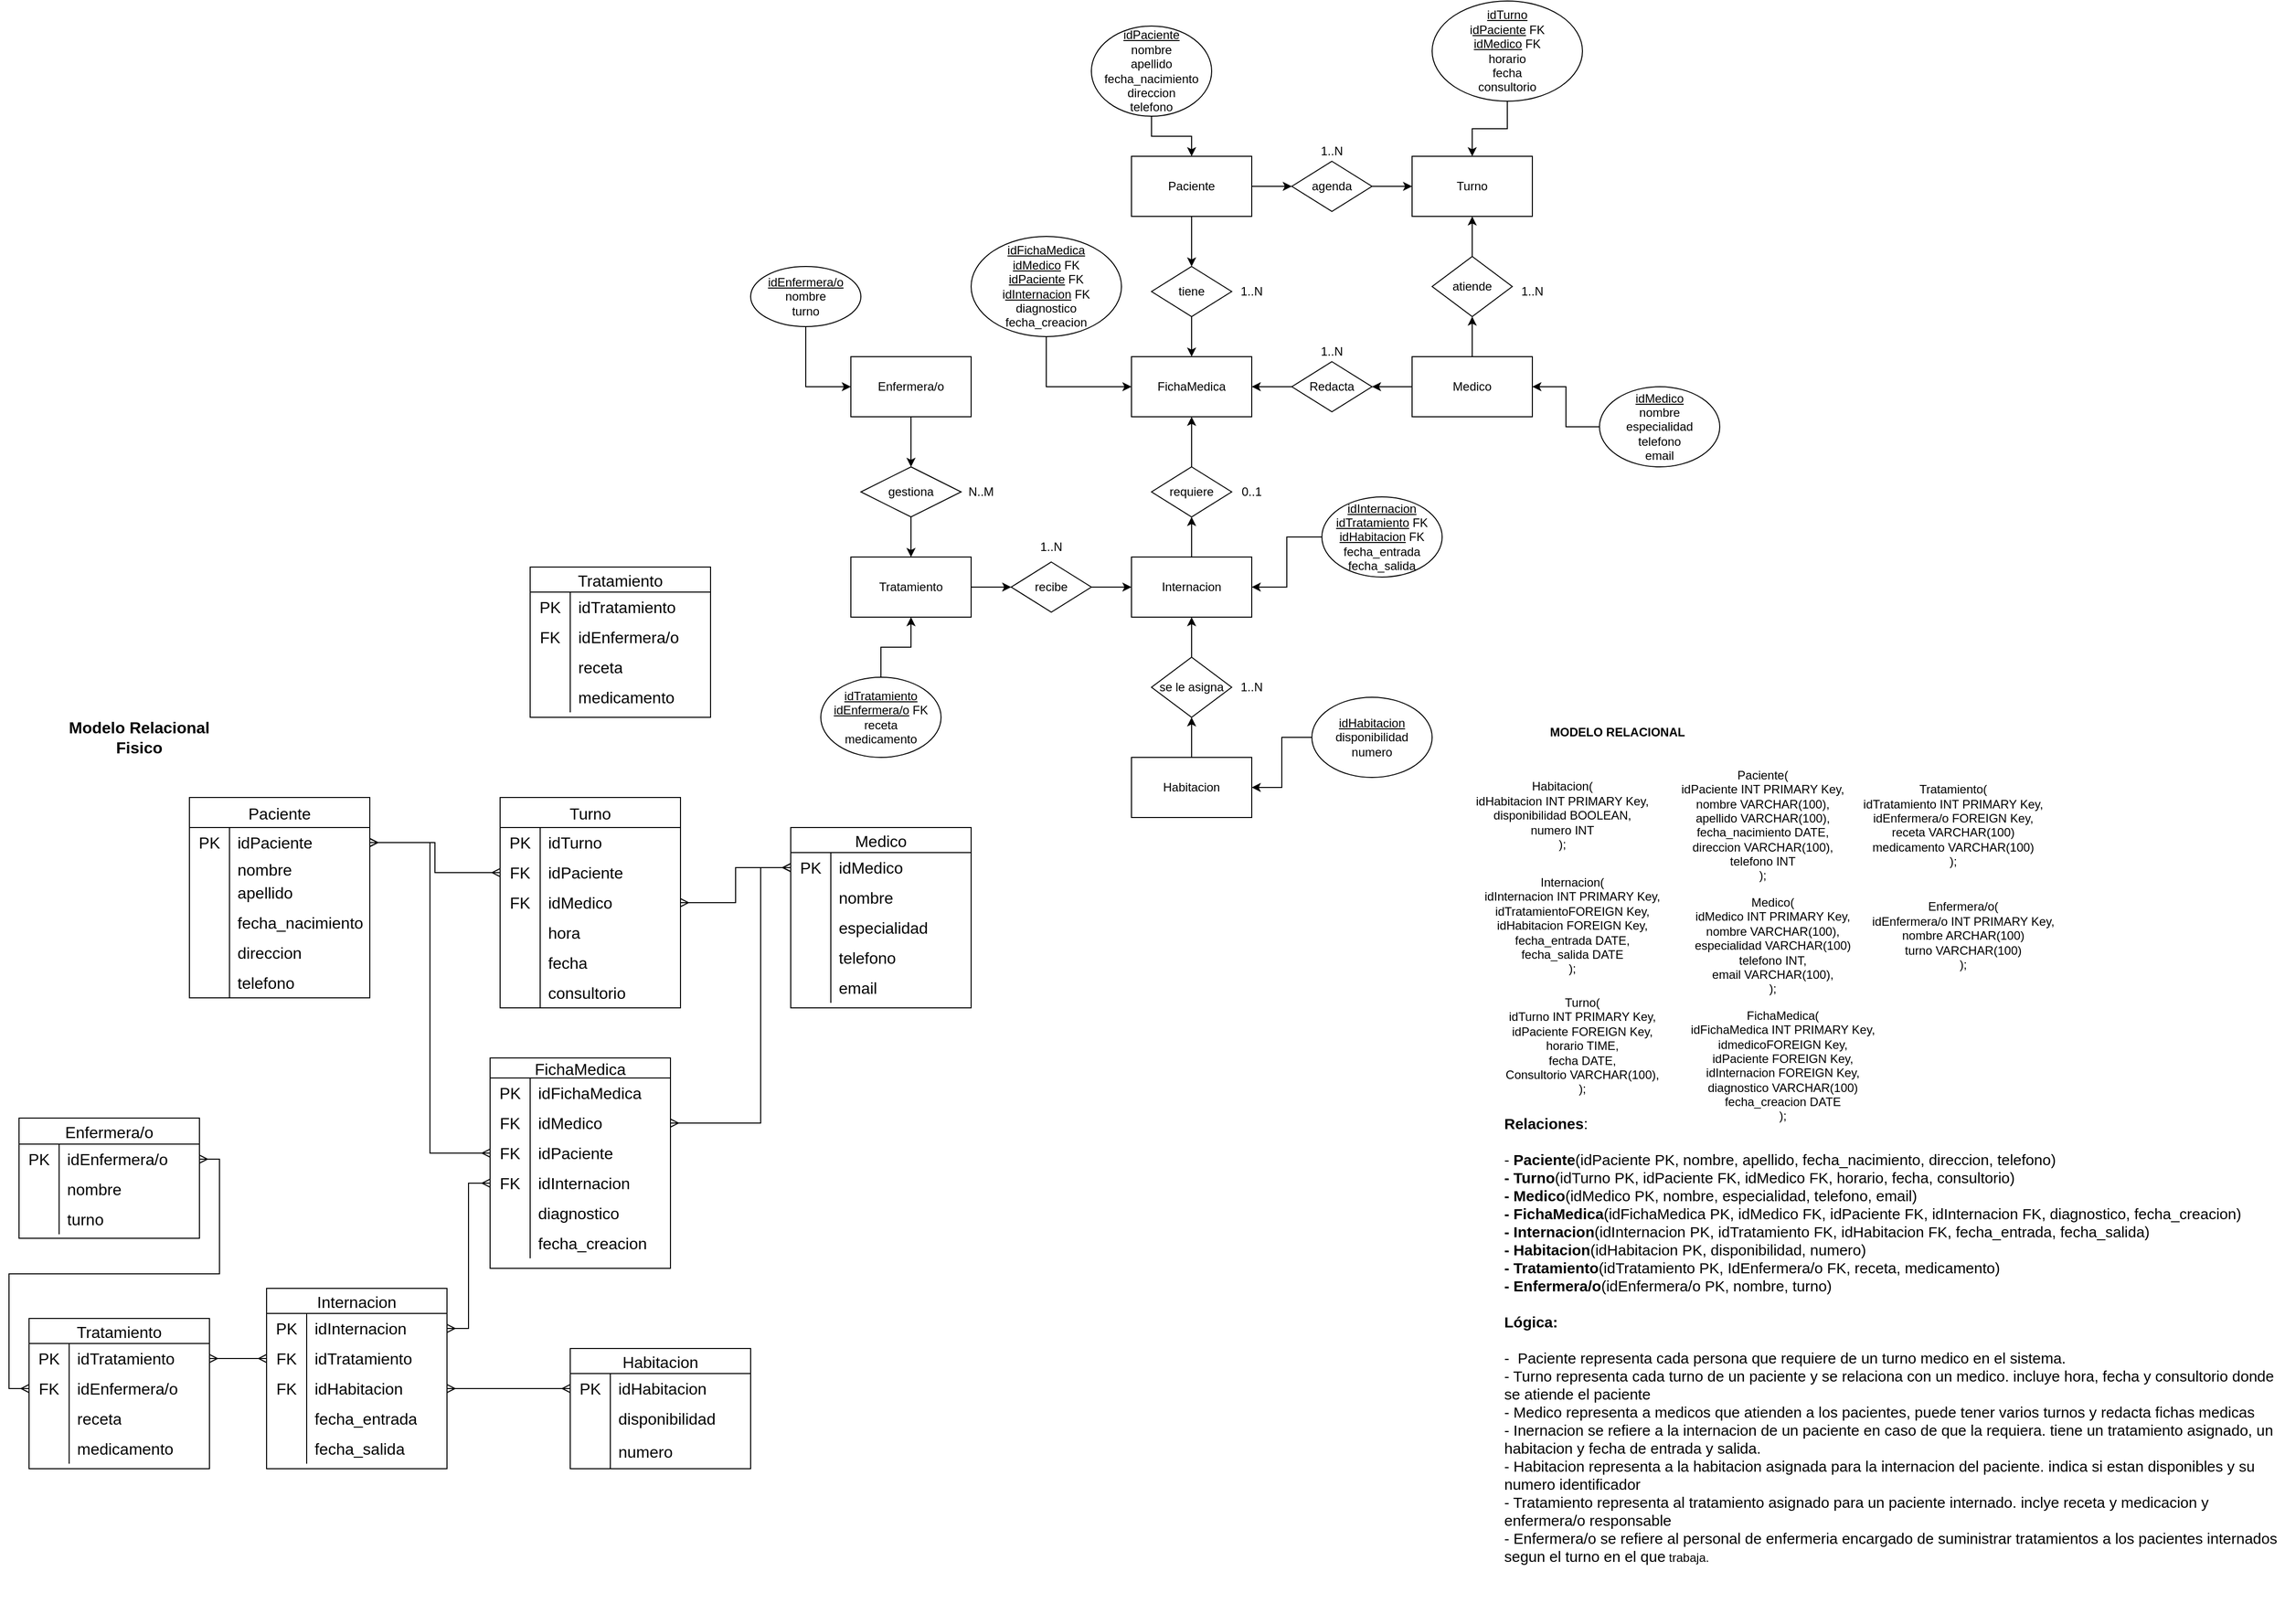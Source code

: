 <mxfile version="26.2.13">
  <diagram name="Página-1" id="VhwitSp5Ggwoy01ohGG-">
    <mxGraphModel dx="3410" dy="1245" grid="1" gridSize="10" guides="1" tooltips="1" connect="1" arrows="1" fold="1" page="1" pageScale="1" pageWidth="827" pageHeight="1169" math="0" shadow="0">
      <root>
        <mxCell id="0" />
        <mxCell id="1" parent="0" />
        <mxCell id="DnRUEHvmiXVDbLOSayxb-15" value="" style="edgeStyle=orthogonalEdgeStyle;rounded=0;orthogonalLoop=1;jettySize=auto;html=1;" parent="1" source="DnRUEHvmiXVDbLOSayxb-1" target="DnRUEHvmiXVDbLOSayxb-14" edge="1">
          <mxGeometry relative="1" as="geometry" />
        </mxCell>
        <mxCell id="DnRUEHvmiXVDbLOSayxb-40" value="" style="edgeStyle=orthogonalEdgeStyle;rounded=0;orthogonalLoop=1;jettySize=auto;html=1;" parent="1" source="DnRUEHvmiXVDbLOSayxb-1" target="DnRUEHvmiXVDbLOSayxb-32" edge="1">
          <mxGeometry relative="1" as="geometry" />
        </mxCell>
        <mxCell id="DnRUEHvmiXVDbLOSayxb-1" value="Paciente" style="rounded=0;whiteSpace=wrap;html=1;" parent="1" vertex="1">
          <mxGeometry x="360" y="640" width="120" height="60" as="geometry" />
        </mxCell>
        <mxCell id="DnRUEHvmiXVDbLOSayxb-20" value="" style="edgeStyle=orthogonalEdgeStyle;rounded=0;orthogonalLoop=1;jettySize=auto;html=1;" parent="1" source="DnRUEHvmiXVDbLOSayxb-2" target="DnRUEHvmiXVDbLOSayxb-19" edge="1">
          <mxGeometry relative="1" as="geometry" />
        </mxCell>
        <mxCell id="DnRUEHvmiXVDbLOSayxb-30" value="" style="edgeStyle=orthogonalEdgeStyle;rounded=0;orthogonalLoop=1;jettySize=auto;html=1;" parent="1" source="DnRUEHvmiXVDbLOSayxb-2" target="DnRUEHvmiXVDbLOSayxb-29" edge="1">
          <mxGeometry relative="1" as="geometry" />
        </mxCell>
        <mxCell id="DnRUEHvmiXVDbLOSayxb-2" value="Medico" style="rounded=0;whiteSpace=wrap;html=1;" parent="1" vertex="1">
          <mxGeometry x="640" y="840" width="120" height="60" as="geometry" />
        </mxCell>
        <mxCell id="DnRUEHvmiXVDbLOSayxb-159" style="edgeStyle=orthogonalEdgeStyle;rounded=0;orthogonalLoop=1;jettySize=auto;html=1;exitX=0.5;exitY=1;exitDx=0;exitDy=0;entryX=0.5;entryY=0;entryDx=0;entryDy=0;" parent="1" source="DnRUEHvmiXVDbLOSayxb-4" target="DnRUEHvmiXVDbLOSayxb-1" edge="1">
          <mxGeometry relative="1" as="geometry" />
        </mxCell>
        <mxCell id="DnRUEHvmiXVDbLOSayxb-4" value="&lt;u&gt;idPaciente&lt;/u&gt;&lt;div&gt;nombre&lt;/div&gt;&lt;div&gt;apellido&lt;/div&gt;&lt;div&gt;fecha_nacimiento&lt;/div&gt;&lt;div&gt;direccion&lt;/div&gt;&lt;div&gt;telefono&lt;/div&gt;" style="ellipse;whiteSpace=wrap;html=1;" parent="1" vertex="1">
          <mxGeometry x="320" y="510" width="120" height="90" as="geometry" />
        </mxCell>
        <mxCell id="DnRUEHvmiXVDbLOSayxb-158" style="edgeStyle=orthogonalEdgeStyle;rounded=0;orthogonalLoop=1;jettySize=auto;html=1;exitX=0;exitY=0.5;exitDx=0;exitDy=0;entryX=1;entryY=0.5;entryDx=0;entryDy=0;" parent="1" source="DnRUEHvmiXVDbLOSayxb-5" target="DnRUEHvmiXVDbLOSayxb-2" edge="1">
          <mxGeometry relative="1" as="geometry" />
        </mxCell>
        <mxCell id="DnRUEHvmiXVDbLOSayxb-5" value="&lt;u&gt;idMedico&lt;/u&gt;&lt;div&gt;nombre&lt;/div&gt;&lt;div&gt;especialidad&lt;/div&gt;&lt;div&gt;telefono&lt;/div&gt;&lt;div&gt;email&lt;/div&gt;" style="ellipse;whiteSpace=wrap;html=1;" parent="1" vertex="1">
          <mxGeometry x="827" y="870" width="120" height="80" as="geometry" />
        </mxCell>
        <mxCell id="DnRUEHvmiXVDbLOSayxb-7" value="Turno" style="rounded=0;whiteSpace=wrap;html=1;" parent="1" vertex="1">
          <mxGeometry x="640" y="640" width="120" height="60" as="geometry" />
        </mxCell>
        <mxCell id="DnRUEHvmiXVDbLOSayxb-72" value="" style="edgeStyle=orthogonalEdgeStyle;rounded=0;orthogonalLoop=1;jettySize=auto;html=1;" parent="1" source="DnRUEHvmiXVDbLOSayxb-9" target="DnRUEHvmiXVDbLOSayxb-52" edge="1">
          <mxGeometry relative="1" as="geometry" />
        </mxCell>
        <mxCell id="DnRUEHvmiXVDbLOSayxb-9" value="Habitacion" style="rounded=0;whiteSpace=wrap;html=1;" parent="1" vertex="1">
          <mxGeometry x="360" y="1240" width="120" height="60" as="geometry" />
        </mxCell>
        <mxCell id="DnRUEHvmiXVDbLOSayxb-10" value="FichaMedica" style="rounded=0;whiteSpace=wrap;html=1;" parent="1" vertex="1">
          <mxGeometry x="360" y="840" width="120" height="60" as="geometry" />
        </mxCell>
        <mxCell id="DnRUEHvmiXVDbLOSayxb-148" value="" style="edgeStyle=orthogonalEdgeStyle;rounded=0;orthogonalLoop=1;jettySize=auto;html=1;" parent="1" source="DnRUEHvmiXVDbLOSayxb-11" target="DnRUEHvmiXVDbLOSayxb-49" edge="1">
          <mxGeometry relative="1" as="geometry" />
        </mxCell>
        <mxCell id="DnRUEHvmiXVDbLOSayxb-11" value="Internacion" style="rounded=0;whiteSpace=wrap;html=1;" parent="1" vertex="1">
          <mxGeometry x="360" y="1040" width="120" height="60" as="geometry" />
        </mxCell>
        <mxCell id="DnRUEHvmiXVDbLOSayxb-16" value="" style="edgeStyle=orthogonalEdgeStyle;rounded=0;orthogonalLoop=1;jettySize=auto;html=1;" parent="1" source="DnRUEHvmiXVDbLOSayxb-14" target="DnRUEHvmiXVDbLOSayxb-7" edge="1">
          <mxGeometry relative="1" as="geometry" />
        </mxCell>
        <mxCell id="DnRUEHvmiXVDbLOSayxb-14" value="agenda" style="rhombus;whiteSpace=wrap;html=1;rounded=0;" parent="1" vertex="1">
          <mxGeometry x="520" y="645" width="80" height="50" as="geometry" />
        </mxCell>
        <mxCell id="DnRUEHvmiXVDbLOSayxb-21" value="" style="edgeStyle=orthogonalEdgeStyle;rounded=0;orthogonalLoop=1;jettySize=auto;html=1;" parent="1" source="DnRUEHvmiXVDbLOSayxb-19" target="DnRUEHvmiXVDbLOSayxb-7" edge="1">
          <mxGeometry relative="1" as="geometry" />
        </mxCell>
        <mxCell id="DnRUEHvmiXVDbLOSayxb-19" value="atiende" style="rhombus;whiteSpace=wrap;html=1;rounded=0;" parent="1" vertex="1">
          <mxGeometry x="660" y="740" width="80" height="60" as="geometry" />
        </mxCell>
        <mxCell id="DnRUEHvmiXVDbLOSayxb-31" value="" style="edgeStyle=orthogonalEdgeStyle;rounded=0;orthogonalLoop=1;jettySize=auto;html=1;" parent="1" source="DnRUEHvmiXVDbLOSayxb-29" target="DnRUEHvmiXVDbLOSayxb-10" edge="1">
          <mxGeometry relative="1" as="geometry" />
        </mxCell>
        <mxCell id="DnRUEHvmiXVDbLOSayxb-29" value="Redacta" style="rhombus;whiteSpace=wrap;html=1;rounded=0;" parent="1" vertex="1">
          <mxGeometry x="520" y="845" width="80" height="50" as="geometry" />
        </mxCell>
        <mxCell id="DnRUEHvmiXVDbLOSayxb-41" value="" style="edgeStyle=orthogonalEdgeStyle;rounded=0;orthogonalLoop=1;jettySize=auto;html=1;" parent="1" source="DnRUEHvmiXVDbLOSayxb-32" target="DnRUEHvmiXVDbLOSayxb-10" edge="1">
          <mxGeometry relative="1" as="geometry" />
        </mxCell>
        <mxCell id="DnRUEHvmiXVDbLOSayxb-32" value="tiene" style="rhombus;whiteSpace=wrap;html=1;rounded=0;" parent="1" vertex="1">
          <mxGeometry x="380" y="750" width="80" height="50" as="geometry" />
        </mxCell>
        <mxCell id="DnRUEHvmiXVDbLOSayxb-149" value="" style="edgeStyle=orthogonalEdgeStyle;rounded=0;orthogonalLoop=1;jettySize=auto;html=1;" parent="1" source="DnRUEHvmiXVDbLOSayxb-49" target="DnRUEHvmiXVDbLOSayxb-10" edge="1">
          <mxGeometry relative="1" as="geometry" />
        </mxCell>
        <mxCell id="DnRUEHvmiXVDbLOSayxb-49" value="requiere" style="rhombus;whiteSpace=wrap;html=1;rounded=0;" parent="1" vertex="1">
          <mxGeometry x="380" y="950" width="80" height="50" as="geometry" />
        </mxCell>
        <mxCell id="DnRUEHvmiXVDbLOSayxb-73" value="" style="edgeStyle=orthogonalEdgeStyle;rounded=0;orthogonalLoop=1;jettySize=auto;html=1;" parent="1" source="DnRUEHvmiXVDbLOSayxb-52" target="DnRUEHvmiXVDbLOSayxb-11" edge="1">
          <mxGeometry relative="1" as="geometry" />
        </mxCell>
        <mxCell id="DnRUEHvmiXVDbLOSayxb-52" value="se le asigna" style="rhombus;whiteSpace=wrap;html=1;rounded=0;" parent="1" vertex="1">
          <mxGeometry x="380" y="1140" width="80" height="60" as="geometry" />
        </mxCell>
        <mxCell id="DnRUEHvmiXVDbLOSayxb-78" value="" style="edgeStyle=orthogonalEdgeStyle;rounded=0;orthogonalLoop=1;jettySize=auto;html=1;" parent="1" source="DnRUEHvmiXVDbLOSayxb-56" target="DnRUEHvmiXVDbLOSayxb-57" edge="1">
          <mxGeometry relative="1" as="geometry" />
        </mxCell>
        <mxCell id="DnRUEHvmiXVDbLOSayxb-56" value="Tratamiento" style="rounded=0;whiteSpace=wrap;html=1;" parent="1" vertex="1">
          <mxGeometry x="80" y="1040" width="120" height="60" as="geometry" />
        </mxCell>
        <mxCell id="DnRUEHvmiXVDbLOSayxb-79" value="" style="edgeStyle=orthogonalEdgeStyle;rounded=0;orthogonalLoop=1;jettySize=auto;html=1;" parent="1" source="DnRUEHvmiXVDbLOSayxb-57" target="DnRUEHvmiXVDbLOSayxb-11" edge="1">
          <mxGeometry relative="1" as="geometry" />
        </mxCell>
        <mxCell id="DnRUEHvmiXVDbLOSayxb-57" value="recibe" style="rhombus;whiteSpace=wrap;html=1;rounded=0;" parent="1" vertex="1">
          <mxGeometry x="240" y="1045" width="80" height="50" as="geometry" />
        </mxCell>
        <mxCell id="DnRUEHvmiXVDbLOSayxb-76" value="" style="edgeStyle=orthogonalEdgeStyle;rounded=0;orthogonalLoop=1;jettySize=auto;html=1;" parent="1" source="DnRUEHvmiXVDbLOSayxb-61" target="DnRUEHvmiXVDbLOSayxb-64" edge="1">
          <mxGeometry relative="1" as="geometry" />
        </mxCell>
        <mxCell id="DnRUEHvmiXVDbLOSayxb-61" value="Enfermera/o" style="rounded=0;whiteSpace=wrap;html=1;" parent="1" vertex="1">
          <mxGeometry x="80" y="840" width="120" height="60" as="geometry" />
        </mxCell>
        <mxCell id="DnRUEHvmiXVDbLOSayxb-77" value="" style="edgeStyle=orthogonalEdgeStyle;rounded=0;orthogonalLoop=1;jettySize=auto;html=1;" parent="1" source="DnRUEHvmiXVDbLOSayxb-64" target="DnRUEHvmiXVDbLOSayxb-56" edge="1">
          <mxGeometry relative="1" as="geometry" />
        </mxCell>
        <mxCell id="DnRUEHvmiXVDbLOSayxb-64" value="gestiona" style="rhombus;whiteSpace=wrap;html=1;rounded=0;" parent="1" vertex="1">
          <mxGeometry x="90" y="950" width="100" height="50" as="geometry" />
        </mxCell>
        <mxCell id="DnRUEHvmiXVDbLOSayxb-165" style="edgeStyle=orthogonalEdgeStyle;rounded=0;orthogonalLoop=1;jettySize=auto;html=1;exitX=0.5;exitY=0;exitDx=0;exitDy=0;entryX=0.5;entryY=1;entryDx=0;entryDy=0;" parent="1" source="DnRUEHvmiXVDbLOSayxb-151" target="DnRUEHvmiXVDbLOSayxb-56" edge="1">
          <mxGeometry relative="1" as="geometry" />
        </mxCell>
        <mxCell id="DnRUEHvmiXVDbLOSayxb-151" value="&lt;div&gt;&lt;u&gt;idTratamiento&lt;/u&gt;&lt;/div&gt;&lt;div&gt;&lt;u&gt;idEnfermera/o&lt;/u&gt;&amp;nbsp;FK&lt;/div&gt;receta&lt;div&gt;medicamento&lt;/div&gt;" style="ellipse;whiteSpace=wrap;html=1;" parent="1" vertex="1">
          <mxGeometry x="50" y="1160" width="120" height="80" as="geometry" />
        </mxCell>
        <mxCell id="DnRUEHvmiXVDbLOSayxb-162" style="edgeStyle=orthogonalEdgeStyle;rounded=0;orthogonalLoop=1;jettySize=auto;html=1;exitX=0.5;exitY=1;exitDx=0;exitDy=0;entryX=0;entryY=0.5;entryDx=0;entryDy=0;" parent="1" source="DnRUEHvmiXVDbLOSayxb-152" target="DnRUEHvmiXVDbLOSayxb-61" edge="1">
          <mxGeometry relative="1" as="geometry" />
        </mxCell>
        <mxCell id="DnRUEHvmiXVDbLOSayxb-152" value="&lt;u&gt;idEnfermera/o&lt;/u&gt;&lt;div&gt;nombre&lt;/div&gt;&lt;div&gt;turno&lt;/div&gt;" style="ellipse;whiteSpace=wrap;html=1;" parent="1" vertex="1">
          <mxGeometry x="-20" y="750" width="110" height="60" as="geometry" />
        </mxCell>
        <mxCell id="DnRUEHvmiXVDbLOSayxb-163" style="edgeStyle=orthogonalEdgeStyle;rounded=0;orthogonalLoop=1;jettySize=auto;html=1;exitX=0;exitY=0.5;exitDx=0;exitDy=0;entryX=1;entryY=0.5;entryDx=0;entryDy=0;" parent="1" source="DnRUEHvmiXVDbLOSayxb-153" target="DnRUEHvmiXVDbLOSayxb-11" edge="1">
          <mxGeometry relative="1" as="geometry" />
        </mxCell>
        <mxCell id="DnRUEHvmiXVDbLOSayxb-153" value="&lt;u&gt;idInternacion&lt;/u&gt;&lt;div&gt;&lt;u&gt;idTratamiento&lt;/u&gt;&amp;nbsp;FK&lt;/div&gt;&lt;div&gt;&lt;u&gt;idHabitacion&lt;/u&gt; FK&lt;br&gt;&lt;div&gt;fecha_entrada&lt;/div&gt;&lt;div&gt;fecha_salida&lt;/div&gt;&lt;/div&gt;" style="ellipse;whiteSpace=wrap;html=1;" parent="1" vertex="1">
          <mxGeometry x="550" y="980" width="120" height="80" as="geometry" />
        </mxCell>
        <mxCell id="DnRUEHvmiXVDbLOSayxb-164" style="edgeStyle=orthogonalEdgeStyle;rounded=0;orthogonalLoop=1;jettySize=auto;html=1;exitX=0;exitY=0.5;exitDx=0;exitDy=0;entryX=1;entryY=0.5;entryDx=0;entryDy=0;" parent="1" source="DnRUEHvmiXVDbLOSayxb-154" target="DnRUEHvmiXVDbLOSayxb-9" edge="1">
          <mxGeometry relative="1" as="geometry" />
        </mxCell>
        <mxCell id="DnRUEHvmiXVDbLOSayxb-154" value="&lt;u&gt;idHabitacion&lt;/u&gt;&lt;div&gt;disponibilidad&lt;/div&gt;&lt;div&gt;numero&lt;/div&gt;" style="ellipse;whiteSpace=wrap;html=1;" parent="1" vertex="1">
          <mxGeometry x="540" y="1180" width="120" height="80" as="geometry" />
        </mxCell>
        <mxCell id="DnRUEHvmiXVDbLOSayxb-157" style="edgeStyle=orthogonalEdgeStyle;rounded=0;orthogonalLoop=1;jettySize=auto;html=1;exitX=0.5;exitY=1;exitDx=0;exitDy=0;entryX=0.5;entryY=0;entryDx=0;entryDy=0;" parent="1" source="DnRUEHvmiXVDbLOSayxb-155" target="DnRUEHvmiXVDbLOSayxb-7" edge="1">
          <mxGeometry relative="1" as="geometry" />
        </mxCell>
        <mxCell id="DnRUEHvmiXVDbLOSayxb-155" value="&lt;u&gt;idTurno&lt;/u&gt;&lt;div&gt;i&lt;u&gt;dPaciente&lt;/u&gt; FK&lt;/div&gt;&lt;div&gt;&lt;u&gt;idMedico&lt;/u&gt; FK&lt;/div&gt;&lt;div&gt;horario&lt;/div&gt;&lt;div&gt;fecha&lt;/div&gt;&lt;div&gt;consultorio&lt;/div&gt;" style="ellipse;whiteSpace=wrap;html=1;" parent="1" vertex="1">
          <mxGeometry x="660" y="485" width="150" height="100" as="geometry" />
        </mxCell>
        <mxCell id="DnRUEHvmiXVDbLOSayxb-161" style="edgeStyle=orthogonalEdgeStyle;rounded=0;orthogonalLoop=1;jettySize=auto;html=1;exitX=0.5;exitY=1;exitDx=0;exitDy=0;entryX=0;entryY=0.5;entryDx=0;entryDy=0;" parent="1" source="DnRUEHvmiXVDbLOSayxb-160" target="DnRUEHvmiXVDbLOSayxb-10" edge="1">
          <mxGeometry relative="1" as="geometry" />
        </mxCell>
        <mxCell id="DnRUEHvmiXVDbLOSayxb-160" value="&lt;div&gt;&lt;u&gt;idFichaMedica&lt;/u&gt;&lt;/div&gt;&lt;u&gt;idMedico&lt;/u&gt;&amp;nbsp;FK&lt;div&gt;&lt;u&gt;idPaciente&lt;/u&gt; FK&lt;/div&gt;&lt;div&gt;i&lt;u&gt;dInternacion&lt;/u&gt; FK&lt;/div&gt;&lt;div&gt;diagnostico&lt;/div&gt;&lt;div&gt;fecha_creacion&lt;/div&gt;" style="ellipse;whiteSpace=wrap;html=1;" parent="1" vertex="1">
          <mxGeometry x="200" y="720" width="150" height="100" as="geometry" />
        </mxCell>
        <mxCell id="BLx8bCmoaF5NQXmBlH2H-1" value="1..N" style="text;html=1;align=center;verticalAlign=middle;whiteSpace=wrap;rounded=0;" vertex="1" parent="1">
          <mxGeometry x="530" y="620" width="60" height="30" as="geometry" />
        </mxCell>
        <mxCell id="BLx8bCmoaF5NQXmBlH2H-2" value="1..N" style="text;html=1;align=center;verticalAlign=middle;whiteSpace=wrap;rounded=0;" vertex="1" parent="1">
          <mxGeometry x="730" y="760" width="60" height="30" as="geometry" />
        </mxCell>
        <mxCell id="BLx8bCmoaF5NQXmBlH2H-3" value="1..N" style="text;html=1;align=center;verticalAlign=middle;whiteSpace=wrap;rounded=0;" vertex="1" parent="1">
          <mxGeometry x="530" y="820" width="60" height="30" as="geometry" />
        </mxCell>
        <mxCell id="BLx8bCmoaF5NQXmBlH2H-4" value="1..N" style="text;html=1;align=center;verticalAlign=middle;whiteSpace=wrap;rounded=0;" vertex="1" parent="1">
          <mxGeometry x="450" y="760" width="60" height="30" as="geometry" />
        </mxCell>
        <mxCell id="BLx8bCmoaF5NQXmBlH2H-5" value="0..1" style="text;html=1;align=center;verticalAlign=middle;whiteSpace=wrap;rounded=0;" vertex="1" parent="1">
          <mxGeometry x="450" y="960" width="60" height="30" as="geometry" />
        </mxCell>
        <mxCell id="BLx8bCmoaF5NQXmBlH2H-6" value="1..N" style="text;html=1;align=center;verticalAlign=middle;whiteSpace=wrap;rounded=0;" vertex="1" parent="1">
          <mxGeometry x="450" y="1155" width="60" height="30" as="geometry" />
        </mxCell>
        <mxCell id="BLx8bCmoaF5NQXmBlH2H-7" value="1..N" style="text;html=1;align=center;verticalAlign=middle;whiteSpace=wrap;rounded=0;" vertex="1" parent="1">
          <mxGeometry x="250" y="1015" width="60" height="30" as="geometry" />
        </mxCell>
        <mxCell id="BLx8bCmoaF5NQXmBlH2H-8" value="N..M" style="text;html=1;align=center;verticalAlign=middle;whiteSpace=wrap;rounded=0;" vertex="1" parent="1">
          <mxGeometry x="180" y="960" width="60" height="30" as="geometry" />
        </mxCell>
        <mxCell id="BLx8bCmoaF5NQXmBlH2H-13" value="Paciente" style="shape=table;startSize=30;container=1;collapsible=0;childLayout=tableLayout;fixedRows=1;rowLines=0;fontStyle=0;strokeColor=default;fontSize=16;" vertex="1" parent="1">
          <mxGeometry x="-580" y="1280" width="180" height="200" as="geometry" />
        </mxCell>
        <mxCell id="BLx8bCmoaF5NQXmBlH2H-14" value="" style="shape=tableRow;horizontal=0;startSize=0;swimlaneHead=0;swimlaneBody=0;top=0;left=0;bottom=0;right=0;collapsible=0;dropTarget=0;fillColor=none;points=[[0,0.5],[1,0.5]];portConstraint=eastwest;strokeColor=inherit;fontSize=16;" vertex="1" parent="BLx8bCmoaF5NQXmBlH2H-13">
          <mxGeometry y="30" width="180" height="30" as="geometry" />
        </mxCell>
        <mxCell id="BLx8bCmoaF5NQXmBlH2H-15" value="PK" style="shape=partialRectangle;html=1;whiteSpace=wrap;connectable=0;fillColor=none;top=0;left=0;bottom=0;right=0;overflow=hidden;pointerEvents=1;strokeColor=inherit;fontSize=16;" vertex="1" parent="BLx8bCmoaF5NQXmBlH2H-14">
          <mxGeometry width="40" height="30" as="geometry">
            <mxRectangle width="40" height="30" as="alternateBounds" />
          </mxGeometry>
        </mxCell>
        <mxCell id="BLx8bCmoaF5NQXmBlH2H-16" value="idPaciente" style="shape=partialRectangle;html=1;whiteSpace=wrap;connectable=0;fillColor=none;top=0;left=0;bottom=0;right=0;align=left;spacingLeft=6;overflow=hidden;strokeColor=inherit;fontSize=16;" vertex="1" parent="BLx8bCmoaF5NQXmBlH2H-14">
          <mxGeometry x="40" width="140" height="30" as="geometry">
            <mxRectangle width="140" height="30" as="alternateBounds" />
          </mxGeometry>
        </mxCell>
        <mxCell id="BLx8bCmoaF5NQXmBlH2H-17" value="" style="shape=tableRow;horizontal=0;startSize=0;swimlaneHead=0;swimlaneBody=0;top=0;left=0;bottom=0;right=0;collapsible=0;dropTarget=0;fillColor=none;points=[[0,0.5],[1,0.5]];portConstraint=eastwest;strokeColor=inherit;fontSize=16;" vertex="1" parent="BLx8bCmoaF5NQXmBlH2H-13">
          <mxGeometry y="60" width="180" height="20" as="geometry" />
        </mxCell>
        <mxCell id="BLx8bCmoaF5NQXmBlH2H-18" value="" style="shape=partialRectangle;html=1;whiteSpace=wrap;connectable=0;fillColor=none;top=0;left=0;bottom=0;right=0;overflow=hidden;strokeColor=inherit;fontSize=16;" vertex="1" parent="BLx8bCmoaF5NQXmBlH2H-17">
          <mxGeometry width="40" height="20" as="geometry">
            <mxRectangle width="40" height="20" as="alternateBounds" />
          </mxGeometry>
        </mxCell>
        <mxCell id="BLx8bCmoaF5NQXmBlH2H-19" value="nombre" style="shape=partialRectangle;html=1;whiteSpace=wrap;connectable=0;fillColor=none;top=0;left=0;bottom=0;right=0;align=left;spacingLeft=6;overflow=hidden;strokeColor=inherit;fontSize=16;" vertex="1" parent="BLx8bCmoaF5NQXmBlH2H-17">
          <mxGeometry x="40" width="140" height="20" as="geometry">
            <mxRectangle width="140" height="20" as="alternateBounds" />
          </mxGeometry>
        </mxCell>
        <mxCell id="BLx8bCmoaF5NQXmBlH2H-20" value="" style="shape=tableRow;horizontal=0;startSize=0;swimlaneHead=0;swimlaneBody=0;top=0;left=0;bottom=0;right=0;collapsible=0;dropTarget=0;fillColor=none;points=[[0,0.5],[1,0.5]];portConstraint=eastwest;strokeColor=inherit;fontSize=16;" vertex="1" parent="BLx8bCmoaF5NQXmBlH2H-13">
          <mxGeometry y="80" width="180" height="30" as="geometry" />
        </mxCell>
        <mxCell id="BLx8bCmoaF5NQXmBlH2H-21" value="" style="shape=partialRectangle;html=1;whiteSpace=wrap;connectable=0;fillColor=none;top=0;left=0;bottom=0;right=0;overflow=hidden;strokeColor=inherit;fontSize=16;" vertex="1" parent="BLx8bCmoaF5NQXmBlH2H-20">
          <mxGeometry width="40" height="30" as="geometry">
            <mxRectangle width="40" height="30" as="alternateBounds" />
          </mxGeometry>
        </mxCell>
        <mxCell id="BLx8bCmoaF5NQXmBlH2H-22" value="apellido" style="shape=partialRectangle;html=1;whiteSpace=wrap;connectable=0;fillColor=none;top=0;left=0;bottom=0;right=0;align=left;spacingLeft=6;overflow=hidden;strokeColor=inherit;fontSize=16;" vertex="1" parent="BLx8bCmoaF5NQXmBlH2H-20">
          <mxGeometry x="40" width="140" height="30" as="geometry">
            <mxRectangle width="140" height="30" as="alternateBounds" />
          </mxGeometry>
        </mxCell>
        <mxCell id="BLx8bCmoaF5NQXmBlH2H-29" style="shape=tableRow;horizontal=0;startSize=0;swimlaneHead=0;swimlaneBody=0;top=0;left=0;bottom=0;right=0;collapsible=0;dropTarget=0;fillColor=none;points=[[0,0.5],[1,0.5]];portConstraint=eastwest;strokeColor=inherit;fontSize=16;" vertex="1" parent="BLx8bCmoaF5NQXmBlH2H-13">
          <mxGeometry y="110" width="180" height="30" as="geometry" />
        </mxCell>
        <mxCell id="BLx8bCmoaF5NQXmBlH2H-30" style="shape=partialRectangle;html=1;whiteSpace=wrap;connectable=0;fillColor=none;top=0;left=0;bottom=0;right=0;overflow=hidden;strokeColor=inherit;fontSize=16;" vertex="1" parent="BLx8bCmoaF5NQXmBlH2H-29">
          <mxGeometry width="40" height="30" as="geometry">
            <mxRectangle width="40" height="30" as="alternateBounds" />
          </mxGeometry>
        </mxCell>
        <mxCell id="BLx8bCmoaF5NQXmBlH2H-31" value="fecha_nacimiento" style="shape=partialRectangle;html=1;whiteSpace=wrap;connectable=0;fillColor=none;top=0;left=0;bottom=0;right=0;align=left;spacingLeft=6;overflow=hidden;strokeColor=inherit;fontSize=16;" vertex="1" parent="BLx8bCmoaF5NQXmBlH2H-29">
          <mxGeometry x="40" width="140" height="30" as="geometry">
            <mxRectangle width="140" height="30" as="alternateBounds" />
          </mxGeometry>
        </mxCell>
        <mxCell id="BLx8bCmoaF5NQXmBlH2H-26" style="shape=tableRow;horizontal=0;startSize=0;swimlaneHead=0;swimlaneBody=0;top=0;left=0;bottom=0;right=0;collapsible=0;dropTarget=0;fillColor=none;points=[[0,0.5],[1,0.5]];portConstraint=eastwest;strokeColor=inherit;fontSize=16;" vertex="1" parent="BLx8bCmoaF5NQXmBlH2H-13">
          <mxGeometry y="140" width="180" height="30" as="geometry" />
        </mxCell>
        <mxCell id="BLx8bCmoaF5NQXmBlH2H-27" style="shape=partialRectangle;html=1;whiteSpace=wrap;connectable=0;fillColor=none;top=0;left=0;bottom=0;right=0;overflow=hidden;strokeColor=inherit;fontSize=16;" vertex="1" parent="BLx8bCmoaF5NQXmBlH2H-26">
          <mxGeometry width="40" height="30" as="geometry">
            <mxRectangle width="40" height="30" as="alternateBounds" />
          </mxGeometry>
        </mxCell>
        <mxCell id="BLx8bCmoaF5NQXmBlH2H-28" value="direccion" style="shape=partialRectangle;html=1;whiteSpace=wrap;connectable=0;fillColor=none;top=0;left=0;bottom=0;right=0;align=left;spacingLeft=6;overflow=hidden;strokeColor=inherit;fontSize=16;" vertex="1" parent="BLx8bCmoaF5NQXmBlH2H-26">
          <mxGeometry x="40" width="140" height="30" as="geometry">
            <mxRectangle width="140" height="30" as="alternateBounds" />
          </mxGeometry>
        </mxCell>
        <mxCell id="BLx8bCmoaF5NQXmBlH2H-23" style="shape=tableRow;horizontal=0;startSize=0;swimlaneHead=0;swimlaneBody=0;top=0;left=0;bottom=0;right=0;collapsible=0;dropTarget=0;fillColor=none;points=[[0,0.5],[1,0.5]];portConstraint=eastwest;strokeColor=inherit;fontSize=16;" vertex="1" parent="BLx8bCmoaF5NQXmBlH2H-13">
          <mxGeometry y="170" width="180" height="30" as="geometry" />
        </mxCell>
        <mxCell id="BLx8bCmoaF5NQXmBlH2H-24" style="shape=partialRectangle;html=1;whiteSpace=wrap;connectable=0;fillColor=none;top=0;left=0;bottom=0;right=0;overflow=hidden;strokeColor=inherit;fontSize=16;" vertex="1" parent="BLx8bCmoaF5NQXmBlH2H-23">
          <mxGeometry width="40" height="30" as="geometry">
            <mxRectangle width="40" height="30" as="alternateBounds" />
          </mxGeometry>
        </mxCell>
        <mxCell id="BLx8bCmoaF5NQXmBlH2H-25" value="telefono" style="shape=partialRectangle;html=1;whiteSpace=wrap;connectable=0;fillColor=none;top=0;left=0;bottom=0;right=0;align=left;spacingLeft=6;overflow=hidden;strokeColor=inherit;fontSize=16;" vertex="1" parent="BLx8bCmoaF5NQXmBlH2H-23">
          <mxGeometry x="40" width="140" height="30" as="geometry">
            <mxRectangle width="140" height="30" as="alternateBounds" />
          </mxGeometry>
        </mxCell>
        <mxCell id="BLx8bCmoaF5NQXmBlH2H-32" value="Turno" style="shape=table;startSize=30;container=1;collapsible=0;childLayout=tableLayout;fixedRows=1;rowLines=0;fontStyle=0;strokeColor=default;fontSize=16;" vertex="1" parent="1">
          <mxGeometry x="-270" y="1280" width="180" height="210" as="geometry" />
        </mxCell>
        <mxCell id="BLx8bCmoaF5NQXmBlH2H-33" value="" style="shape=tableRow;horizontal=0;startSize=0;swimlaneHead=0;swimlaneBody=0;top=0;left=0;bottom=0;right=0;collapsible=0;dropTarget=0;fillColor=none;points=[[0,0.5],[1,0.5]];portConstraint=eastwest;strokeColor=inherit;fontSize=16;" vertex="1" parent="BLx8bCmoaF5NQXmBlH2H-32">
          <mxGeometry y="30" width="180" height="30" as="geometry" />
        </mxCell>
        <mxCell id="BLx8bCmoaF5NQXmBlH2H-34" value="PK" style="shape=partialRectangle;html=1;whiteSpace=wrap;connectable=0;fillColor=none;top=0;left=0;bottom=0;right=0;overflow=hidden;pointerEvents=1;strokeColor=inherit;fontSize=16;" vertex="1" parent="BLx8bCmoaF5NQXmBlH2H-33">
          <mxGeometry width="40" height="30" as="geometry">
            <mxRectangle width="40" height="30" as="alternateBounds" />
          </mxGeometry>
        </mxCell>
        <mxCell id="BLx8bCmoaF5NQXmBlH2H-35" value="idTurno" style="shape=partialRectangle;html=1;whiteSpace=wrap;connectable=0;fillColor=none;top=0;left=0;bottom=0;right=0;align=left;spacingLeft=6;overflow=hidden;strokeColor=inherit;fontSize=16;" vertex="1" parent="BLx8bCmoaF5NQXmBlH2H-33">
          <mxGeometry x="40" width="140" height="30" as="geometry">
            <mxRectangle width="140" height="30" as="alternateBounds" />
          </mxGeometry>
        </mxCell>
        <mxCell id="BLx8bCmoaF5NQXmBlH2H-36" value="" style="shape=tableRow;horizontal=0;startSize=0;swimlaneHead=0;swimlaneBody=0;top=0;left=0;bottom=0;right=0;collapsible=0;dropTarget=0;fillColor=none;points=[[0,0.5],[1,0.5]];portConstraint=eastwest;strokeColor=inherit;fontSize=16;" vertex="1" parent="BLx8bCmoaF5NQXmBlH2H-32">
          <mxGeometry y="60" width="180" height="30" as="geometry" />
        </mxCell>
        <mxCell id="BLx8bCmoaF5NQXmBlH2H-37" value="FK" style="shape=partialRectangle;html=1;whiteSpace=wrap;connectable=0;fillColor=none;top=0;left=0;bottom=0;right=0;overflow=hidden;strokeColor=inherit;fontSize=16;" vertex="1" parent="BLx8bCmoaF5NQXmBlH2H-36">
          <mxGeometry width="40" height="30" as="geometry">
            <mxRectangle width="40" height="30" as="alternateBounds" />
          </mxGeometry>
        </mxCell>
        <mxCell id="BLx8bCmoaF5NQXmBlH2H-38" value="idPaciente" style="shape=partialRectangle;html=1;whiteSpace=wrap;connectable=0;fillColor=none;top=0;left=0;bottom=0;right=0;align=left;spacingLeft=6;overflow=hidden;strokeColor=inherit;fontSize=16;" vertex="1" parent="BLx8bCmoaF5NQXmBlH2H-36">
          <mxGeometry x="40" width="140" height="30" as="geometry">
            <mxRectangle width="140" height="30" as="alternateBounds" />
          </mxGeometry>
        </mxCell>
        <mxCell id="BLx8bCmoaF5NQXmBlH2H-39" value="" style="shape=tableRow;horizontal=0;startSize=0;swimlaneHead=0;swimlaneBody=0;top=0;left=0;bottom=0;right=0;collapsible=0;dropTarget=0;fillColor=none;points=[[0,0.5],[1,0.5]];portConstraint=eastwest;strokeColor=inherit;fontSize=16;" vertex="1" parent="BLx8bCmoaF5NQXmBlH2H-32">
          <mxGeometry y="90" width="180" height="30" as="geometry" />
        </mxCell>
        <mxCell id="BLx8bCmoaF5NQXmBlH2H-40" value="FK" style="shape=partialRectangle;html=1;whiteSpace=wrap;connectable=0;fillColor=none;top=0;left=0;bottom=0;right=0;overflow=hidden;strokeColor=inherit;fontSize=16;" vertex="1" parent="BLx8bCmoaF5NQXmBlH2H-39">
          <mxGeometry width="40" height="30" as="geometry">
            <mxRectangle width="40" height="30" as="alternateBounds" />
          </mxGeometry>
        </mxCell>
        <mxCell id="BLx8bCmoaF5NQXmBlH2H-41" value="idMedico" style="shape=partialRectangle;html=1;whiteSpace=wrap;connectable=0;fillColor=none;top=0;left=0;bottom=0;right=0;align=left;spacingLeft=6;overflow=hidden;strokeColor=inherit;fontSize=16;" vertex="1" parent="BLx8bCmoaF5NQXmBlH2H-39">
          <mxGeometry x="40" width="140" height="30" as="geometry">
            <mxRectangle width="140" height="30" as="alternateBounds" />
          </mxGeometry>
        </mxCell>
        <mxCell id="BLx8bCmoaF5NQXmBlH2H-42" style="shape=tableRow;horizontal=0;startSize=0;swimlaneHead=0;swimlaneBody=0;top=0;left=0;bottom=0;right=0;collapsible=0;dropTarget=0;fillColor=none;points=[[0,0.5],[1,0.5]];portConstraint=eastwest;strokeColor=inherit;fontSize=16;" vertex="1" parent="BLx8bCmoaF5NQXmBlH2H-32">
          <mxGeometry y="120" width="180" height="30" as="geometry" />
        </mxCell>
        <mxCell id="BLx8bCmoaF5NQXmBlH2H-43" style="shape=partialRectangle;html=1;whiteSpace=wrap;connectable=0;fillColor=none;top=0;left=0;bottom=0;right=0;overflow=hidden;strokeColor=inherit;fontSize=16;" vertex="1" parent="BLx8bCmoaF5NQXmBlH2H-42">
          <mxGeometry width="40" height="30" as="geometry">
            <mxRectangle width="40" height="30" as="alternateBounds" />
          </mxGeometry>
        </mxCell>
        <mxCell id="BLx8bCmoaF5NQXmBlH2H-44" value="hora" style="shape=partialRectangle;html=1;whiteSpace=wrap;connectable=0;fillColor=none;top=0;left=0;bottom=0;right=0;align=left;spacingLeft=6;overflow=hidden;strokeColor=inherit;fontSize=16;" vertex="1" parent="BLx8bCmoaF5NQXmBlH2H-42">
          <mxGeometry x="40" width="140" height="30" as="geometry">
            <mxRectangle width="140" height="30" as="alternateBounds" />
          </mxGeometry>
        </mxCell>
        <mxCell id="BLx8bCmoaF5NQXmBlH2H-45" style="shape=tableRow;horizontal=0;startSize=0;swimlaneHead=0;swimlaneBody=0;top=0;left=0;bottom=0;right=0;collapsible=0;dropTarget=0;fillColor=none;points=[[0,0.5],[1,0.5]];portConstraint=eastwest;strokeColor=inherit;fontSize=16;" vertex="1" parent="BLx8bCmoaF5NQXmBlH2H-32">
          <mxGeometry y="150" width="180" height="30" as="geometry" />
        </mxCell>
        <mxCell id="BLx8bCmoaF5NQXmBlH2H-46" style="shape=partialRectangle;html=1;whiteSpace=wrap;connectable=0;fillColor=none;top=0;left=0;bottom=0;right=0;overflow=hidden;strokeColor=inherit;fontSize=16;" vertex="1" parent="BLx8bCmoaF5NQXmBlH2H-45">
          <mxGeometry width="40" height="30" as="geometry">
            <mxRectangle width="40" height="30" as="alternateBounds" />
          </mxGeometry>
        </mxCell>
        <mxCell id="BLx8bCmoaF5NQXmBlH2H-47" value="fecha" style="shape=partialRectangle;html=1;whiteSpace=wrap;connectable=0;fillColor=none;top=0;left=0;bottom=0;right=0;align=left;spacingLeft=6;overflow=hidden;strokeColor=inherit;fontSize=16;" vertex="1" parent="BLx8bCmoaF5NQXmBlH2H-45">
          <mxGeometry x="40" width="140" height="30" as="geometry">
            <mxRectangle width="140" height="30" as="alternateBounds" />
          </mxGeometry>
        </mxCell>
        <mxCell id="BLx8bCmoaF5NQXmBlH2H-48" style="shape=tableRow;horizontal=0;startSize=0;swimlaneHead=0;swimlaneBody=0;top=0;left=0;bottom=0;right=0;collapsible=0;dropTarget=0;fillColor=none;points=[[0,0.5],[1,0.5]];portConstraint=eastwest;strokeColor=inherit;fontSize=16;" vertex="1" parent="BLx8bCmoaF5NQXmBlH2H-32">
          <mxGeometry y="180" width="180" height="30" as="geometry" />
        </mxCell>
        <mxCell id="BLx8bCmoaF5NQXmBlH2H-49" style="shape=partialRectangle;html=1;whiteSpace=wrap;connectable=0;fillColor=none;top=0;left=0;bottom=0;right=0;overflow=hidden;strokeColor=inherit;fontSize=16;" vertex="1" parent="BLx8bCmoaF5NQXmBlH2H-48">
          <mxGeometry width="40" height="30" as="geometry">
            <mxRectangle width="40" height="30" as="alternateBounds" />
          </mxGeometry>
        </mxCell>
        <mxCell id="BLx8bCmoaF5NQXmBlH2H-50" value="consultorio" style="shape=partialRectangle;html=1;whiteSpace=wrap;connectable=0;fillColor=none;top=0;left=0;bottom=0;right=0;align=left;spacingLeft=6;overflow=hidden;strokeColor=inherit;fontSize=16;" vertex="1" parent="BLx8bCmoaF5NQXmBlH2H-48">
          <mxGeometry x="40" width="140" height="30" as="geometry">
            <mxRectangle width="140" height="30" as="alternateBounds" />
          </mxGeometry>
        </mxCell>
        <mxCell id="BLx8bCmoaF5NQXmBlH2H-51" value="Medico" style="shape=table;startSize=25;container=1;collapsible=0;childLayout=tableLayout;fixedRows=1;rowLines=0;fontStyle=0;strokeColor=default;fontSize=16;" vertex="1" parent="1">
          <mxGeometry x="20" y="1310" width="180" height="180" as="geometry" />
        </mxCell>
        <mxCell id="BLx8bCmoaF5NQXmBlH2H-52" value="" style="shape=tableRow;horizontal=0;startSize=0;swimlaneHead=0;swimlaneBody=0;top=0;left=0;bottom=0;right=0;collapsible=0;dropTarget=0;fillColor=none;points=[[0,0.5],[1,0.5]];portConstraint=eastwest;strokeColor=inherit;fontSize=16;" vertex="1" parent="BLx8bCmoaF5NQXmBlH2H-51">
          <mxGeometry y="25" width="180" height="30" as="geometry" />
        </mxCell>
        <mxCell id="BLx8bCmoaF5NQXmBlH2H-53" value="PK" style="shape=partialRectangle;html=1;whiteSpace=wrap;connectable=0;fillColor=none;top=0;left=0;bottom=0;right=0;overflow=hidden;pointerEvents=1;strokeColor=inherit;fontSize=16;" vertex="1" parent="BLx8bCmoaF5NQXmBlH2H-52">
          <mxGeometry width="40" height="30" as="geometry">
            <mxRectangle width="40" height="30" as="alternateBounds" />
          </mxGeometry>
        </mxCell>
        <mxCell id="BLx8bCmoaF5NQXmBlH2H-54" value="idMedico" style="shape=partialRectangle;html=1;whiteSpace=wrap;connectable=0;fillColor=none;top=0;left=0;bottom=0;right=0;align=left;spacingLeft=6;overflow=hidden;strokeColor=inherit;fontSize=16;" vertex="1" parent="BLx8bCmoaF5NQXmBlH2H-52">
          <mxGeometry x="40" width="140" height="30" as="geometry">
            <mxRectangle width="140" height="30" as="alternateBounds" />
          </mxGeometry>
        </mxCell>
        <mxCell id="BLx8bCmoaF5NQXmBlH2H-55" value="" style="shape=tableRow;horizontal=0;startSize=0;swimlaneHead=0;swimlaneBody=0;top=0;left=0;bottom=0;right=0;collapsible=0;dropTarget=0;fillColor=none;points=[[0,0.5],[1,0.5]];portConstraint=eastwest;strokeColor=inherit;fontSize=16;" vertex="1" parent="BLx8bCmoaF5NQXmBlH2H-51">
          <mxGeometry y="55" width="180" height="30" as="geometry" />
        </mxCell>
        <mxCell id="BLx8bCmoaF5NQXmBlH2H-56" value="" style="shape=partialRectangle;html=1;whiteSpace=wrap;connectable=0;fillColor=none;top=0;left=0;bottom=0;right=0;overflow=hidden;strokeColor=inherit;fontSize=16;" vertex="1" parent="BLx8bCmoaF5NQXmBlH2H-55">
          <mxGeometry width="40" height="30" as="geometry">
            <mxRectangle width="40" height="30" as="alternateBounds" />
          </mxGeometry>
        </mxCell>
        <mxCell id="BLx8bCmoaF5NQXmBlH2H-57" value="nombre" style="shape=partialRectangle;html=1;whiteSpace=wrap;connectable=0;fillColor=none;top=0;left=0;bottom=0;right=0;align=left;spacingLeft=6;overflow=hidden;strokeColor=inherit;fontSize=16;" vertex="1" parent="BLx8bCmoaF5NQXmBlH2H-55">
          <mxGeometry x="40" width="140" height="30" as="geometry">
            <mxRectangle width="140" height="30" as="alternateBounds" />
          </mxGeometry>
        </mxCell>
        <mxCell id="BLx8bCmoaF5NQXmBlH2H-58" value="" style="shape=tableRow;horizontal=0;startSize=0;swimlaneHead=0;swimlaneBody=0;top=0;left=0;bottom=0;right=0;collapsible=0;dropTarget=0;fillColor=none;points=[[0,0.5],[1,0.5]];portConstraint=eastwest;strokeColor=inherit;fontSize=16;" vertex="1" parent="BLx8bCmoaF5NQXmBlH2H-51">
          <mxGeometry y="85" width="180" height="30" as="geometry" />
        </mxCell>
        <mxCell id="BLx8bCmoaF5NQXmBlH2H-59" value="" style="shape=partialRectangle;html=1;whiteSpace=wrap;connectable=0;fillColor=none;top=0;left=0;bottom=0;right=0;overflow=hidden;strokeColor=inherit;fontSize=16;" vertex="1" parent="BLx8bCmoaF5NQXmBlH2H-58">
          <mxGeometry width="40" height="30" as="geometry">
            <mxRectangle width="40" height="30" as="alternateBounds" />
          </mxGeometry>
        </mxCell>
        <mxCell id="BLx8bCmoaF5NQXmBlH2H-60" value="especialidad" style="shape=partialRectangle;html=1;whiteSpace=wrap;connectable=0;fillColor=none;top=0;left=0;bottom=0;right=0;align=left;spacingLeft=6;overflow=hidden;strokeColor=inherit;fontSize=16;" vertex="1" parent="BLx8bCmoaF5NQXmBlH2H-58">
          <mxGeometry x="40" width="140" height="30" as="geometry">
            <mxRectangle width="140" height="30" as="alternateBounds" />
          </mxGeometry>
        </mxCell>
        <mxCell id="BLx8bCmoaF5NQXmBlH2H-61" style="shape=tableRow;horizontal=0;startSize=0;swimlaneHead=0;swimlaneBody=0;top=0;left=0;bottom=0;right=0;collapsible=0;dropTarget=0;fillColor=none;points=[[0,0.5],[1,0.5]];portConstraint=eastwest;strokeColor=inherit;fontSize=16;" vertex="1" parent="BLx8bCmoaF5NQXmBlH2H-51">
          <mxGeometry y="115" width="180" height="30" as="geometry" />
        </mxCell>
        <mxCell id="BLx8bCmoaF5NQXmBlH2H-62" style="shape=partialRectangle;html=1;whiteSpace=wrap;connectable=0;fillColor=none;top=0;left=0;bottom=0;right=0;overflow=hidden;strokeColor=inherit;fontSize=16;" vertex="1" parent="BLx8bCmoaF5NQXmBlH2H-61">
          <mxGeometry width="40" height="30" as="geometry">
            <mxRectangle width="40" height="30" as="alternateBounds" />
          </mxGeometry>
        </mxCell>
        <mxCell id="BLx8bCmoaF5NQXmBlH2H-63" value="telefono" style="shape=partialRectangle;html=1;whiteSpace=wrap;connectable=0;fillColor=none;top=0;left=0;bottom=0;right=0;align=left;spacingLeft=6;overflow=hidden;strokeColor=inherit;fontSize=16;" vertex="1" parent="BLx8bCmoaF5NQXmBlH2H-61">
          <mxGeometry x="40" width="140" height="30" as="geometry">
            <mxRectangle width="140" height="30" as="alternateBounds" />
          </mxGeometry>
        </mxCell>
        <mxCell id="BLx8bCmoaF5NQXmBlH2H-64" style="shape=tableRow;horizontal=0;startSize=0;swimlaneHead=0;swimlaneBody=0;top=0;left=0;bottom=0;right=0;collapsible=0;dropTarget=0;fillColor=none;points=[[0,0.5],[1,0.5]];portConstraint=eastwest;strokeColor=inherit;fontSize=16;" vertex="1" parent="BLx8bCmoaF5NQXmBlH2H-51">
          <mxGeometry y="145" width="180" height="30" as="geometry" />
        </mxCell>
        <mxCell id="BLx8bCmoaF5NQXmBlH2H-65" style="shape=partialRectangle;html=1;whiteSpace=wrap;connectable=0;fillColor=none;top=0;left=0;bottom=0;right=0;overflow=hidden;strokeColor=inherit;fontSize=16;" vertex="1" parent="BLx8bCmoaF5NQXmBlH2H-64">
          <mxGeometry width="40" height="30" as="geometry">
            <mxRectangle width="40" height="30" as="alternateBounds" />
          </mxGeometry>
        </mxCell>
        <mxCell id="BLx8bCmoaF5NQXmBlH2H-66" value="email" style="shape=partialRectangle;html=1;whiteSpace=wrap;connectable=0;fillColor=none;top=0;left=0;bottom=0;right=0;align=left;spacingLeft=6;overflow=hidden;strokeColor=inherit;fontSize=16;" vertex="1" parent="BLx8bCmoaF5NQXmBlH2H-64">
          <mxGeometry x="40" width="140" height="30" as="geometry">
            <mxRectangle width="140" height="30" as="alternateBounds" />
          </mxGeometry>
        </mxCell>
        <mxCell id="BLx8bCmoaF5NQXmBlH2H-70" value="FichaMedica" style="shape=table;startSize=20;container=1;collapsible=0;childLayout=tableLayout;fixedRows=1;rowLines=0;fontStyle=0;strokeColor=default;fontSize=16;" vertex="1" parent="1">
          <mxGeometry x="-280" y="1540" width="180" height="210" as="geometry" />
        </mxCell>
        <mxCell id="BLx8bCmoaF5NQXmBlH2H-71" value="" style="shape=tableRow;horizontal=0;startSize=0;swimlaneHead=0;swimlaneBody=0;top=0;left=0;bottom=0;right=0;collapsible=0;dropTarget=0;fillColor=none;points=[[0,0.5],[1,0.5]];portConstraint=eastwest;strokeColor=inherit;fontSize=16;" vertex="1" parent="BLx8bCmoaF5NQXmBlH2H-70">
          <mxGeometry y="20" width="180" height="30" as="geometry" />
        </mxCell>
        <mxCell id="BLx8bCmoaF5NQXmBlH2H-72" value="PK" style="shape=partialRectangle;html=1;whiteSpace=wrap;connectable=0;fillColor=none;top=0;left=0;bottom=0;right=0;overflow=hidden;pointerEvents=1;strokeColor=inherit;fontSize=16;" vertex="1" parent="BLx8bCmoaF5NQXmBlH2H-71">
          <mxGeometry width="40" height="30" as="geometry">
            <mxRectangle width="40" height="30" as="alternateBounds" />
          </mxGeometry>
        </mxCell>
        <mxCell id="BLx8bCmoaF5NQXmBlH2H-73" value="idFichaMedica" style="shape=partialRectangle;html=1;whiteSpace=wrap;connectable=0;fillColor=none;top=0;left=0;bottom=0;right=0;align=left;spacingLeft=6;overflow=hidden;strokeColor=inherit;fontSize=16;" vertex="1" parent="BLx8bCmoaF5NQXmBlH2H-71">
          <mxGeometry x="40" width="140" height="30" as="geometry">
            <mxRectangle width="140" height="30" as="alternateBounds" />
          </mxGeometry>
        </mxCell>
        <mxCell id="BLx8bCmoaF5NQXmBlH2H-74" value="" style="shape=tableRow;horizontal=0;startSize=0;swimlaneHead=0;swimlaneBody=0;top=0;left=0;bottom=0;right=0;collapsible=0;dropTarget=0;fillColor=none;points=[[0,0.5],[1,0.5]];portConstraint=eastwest;strokeColor=inherit;fontSize=16;" vertex="1" parent="BLx8bCmoaF5NQXmBlH2H-70">
          <mxGeometry y="50" width="180" height="30" as="geometry" />
        </mxCell>
        <mxCell id="BLx8bCmoaF5NQXmBlH2H-75" value="FK" style="shape=partialRectangle;html=1;whiteSpace=wrap;connectable=0;fillColor=none;top=0;left=0;bottom=0;right=0;overflow=hidden;strokeColor=inherit;fontSize=16;" vertex="1" parent="BLx8bCmoaF5NQXmBlH2H-74">
          <mxGeometry width="40" height="30" as="geometry">
            <mxRectangle width="40" height="30" as="alternateBounds" />
          </mxGeometry>
        </mxCell>
        <mxCell id="BLx8bCmoaF5NQXmBlH2H-76" value="idMedico" style="shape=partialRectangle;html=1;whiteSpace=wrap;connectable=0;fillColor=none;top=0;left=0;bottom=0;right=0;align=left;spacingLeft=6;overflow=hidden;strokeColor=inherit;fontSize=16;" vertex="1" parent="BLx8bCmoaF5NQXmBlH2H-74">
          <mxGeometry x="40" width="140" height="30" as="geometry">
            <mxRectangle width="140" height="30" as="alternateBounds" />
          </mxGeometry>
        </mxCell>
        <mxCell id="BLx8bCmoaF5NQXmBlH2H-77" value="" style="shape=tableRow;horizontal=0;startSize=0;swimlaneHead=0;swimlaneBody=0;top=0;left=0;bottom=0;right=0;collapsible=0;dropTarget=0;fillColor=none;points=[[0,0.5],[1,0.5]];portConstraint=eastwest;strokeColor=inherit;fontSize=16;" vertex="1" parent="BLx8bCmoaF5NQXmBlH2H-70">
          <mxGeometry y="80" width="180" height="30" as="geometry" />
        </mxCell>
        <mxCell id="BLx8bCmoaF5NQXmBlH2H-78" value="FK" style="shape=partialRectangle;html=1;whiteSpace=wrap;connectable=0;fillColor=none;top=0;left=0;bottom=0;right=0;overflow=hidden;strokeColor=inherit;fontSize=16;" vertex="1" parent="BLx8bCmoaF5NQXmBlH2H-77">
          <mxGeometry width="40" height="30" as="geometry">
            <mxRectangle width="40" height="30" as="alternateBounds" />
          </mxGeometry>
        </mxCell>
        <mxCell id="BLx8bCmoaF5NQXmBlH2H-79" value="idPaciente" style="shape=partialRectangle;html=1;whiteSpace=wrap;connectable=0;fillColor=none;top=0;left=0;bottom=0;right=0;align=left;spacingLeft=6;overflow=hidden;strokeColor=inherit;fontSize=16;" vertex="1" parent="BLx8bCmoaF5NQXmBlH2H-77">
          <mxGeometry x="40" width="140" height="30" as="geometry">
            <mxRectangle width="140" height="30" as="alternateBounds" />
          </mxGeometry>
        </mxCell>
        <mxCell id="BLx8bCmoaF5NQXmBlH2H-80" style="shape=tableRow;horizontal=0;startSize=0;swimlaneHead=0;swimlaneBody=0;top=0;left=0;bottom=0;right=0;collapsible=0;dropTarget=0;fillColor=none;points=[[0,0.5],[1,0.5]];portConstraint=eastwest;strokeColor=inherit;fontSize=16;" vertex="1" parent="BLx8bCmoaF5NQXmBlH2H-70">
          <mxGeometry y="110" width="180" height="30" as="geometry" />
        </mxCell>
        <mxCell id="BLx8bCmoaF5NQXmBlH2H-81" value="FK" style="shape=partialRectangle;html=1;whiteSpace=wrap;connectable=0;fillColor=none;top=0;left=0;bottom=0;right=0;overflow=hidden;strokeColor=inherit;fontSize=16;" vertex="1" parent="BLx8bCmoaF5NQXmBlH2H-80">
          <mxGeometry width="40" height="30" as="geometry">
            <mxRectangle width="40" height="30" as="alternateBounds" />
          </mxGeometry>
        </mxCell>
        <mxCell id="BLx8bCmoaF5NQXmBlH2H-82" value="idInternacion" style="shape=partialRectangle;html=1;whiteSpace=wrap;connectable=0;fillColor=none;top=0;left=0;bottom=0;right=0;align=left;spacingLeft=6;overflow=hidden;strokeColor=inherit;fontSize=16;" vertex="1" parent="BLx8bCmoaF5NQXmBlH2H-80">
          <mxGeometry x="40" width="140" height="30" as="geometry">
            <mxRectangle width="140" height="30" as="alternateBounds" />
          </mxGeometry>
        </mxCell>
        <mxCell id="BLx8bCmoaF5NQXmBlH2H-83" style="shape=tableRow;horizontal=0;startSize=0;swimlaneHead=0;swimlaneBody=0;top=0;left=0;bottom=0;right=0;collapsible=0;dropTarget=0;fillColor=none;points=[[0,0.5],[1,0.5]];portConstraint=eastwest;strokeColor=inherit;fontSize=16;" vertex="1" parent="BLx8bCmoaF5NQXmBlH2H-70">
          <mxGeometry y="140" width="180" height="30" as="geometry" />
        </mxCell>
        <mxCell id="BLx8bCmoaF5NQXmBlH2H-84" style="shape=partialRectangle;html=1;whiteSpace=wrap;connectable=0;fillColor=none;top=0;left=0;bottom=0;right=0;overflow=hidden;strokeColor=inherit;fontSize=16;" vertex="1" parent="BLx8bCmoaF5NQXmBlH2H-83">
          <mxGeometry width="40" height="30" as="geometry">
            <mxRectangle width="40" height="30" as="alternateBounds" />
          </mxGeometry>
        </mxCell>
        <mxCell id="BLx8bCmoaF5NQXmBlH2H-85" value="diagnostico" style="shape=partialRectangle;html=1;whiteSpace=wrap;connectable=0;fillColor=none;top=0;left=0;bottom=0;right=0;align=left;spacingLeft=6;overflow=hidden;strokeColor=inherit;fontSize=16;" vertex="1" parent="BLx8bCmoaF5NQXmBlH2H-83">
          <mxGeometry x="40" width="140" height="30" as="geometry">
            <mxRectangle width="140" height="30" as="alternateBounds" />
          </mxGeometry>
        </mxCell>
        <mxCell id="BLx8bCmoaF5NQXmBlH2H-87" style="shape=tableRow;horizontal=0;startSize=0;swimlaneHead=0;swimlaneBody=0;top=0;left=0;bottom=0;right=0;collapsible=0;dropTarget=0;fillColor=none;points=[[0,0.5],[1,0.5]];portConstraint=eastwest;strokeColor=inherit;fontSize=16;" vertex="1" parent="BLx8bCmoaF5NQXmBlH2H-70">
          <mxGeometry y="170" width="180" height="30" as="geometry" />
        </mxCell>
        <mxCell id="BLx8bCmoaF5NQXmBlH2H-88" style="shape=partialRectangle;html=1;whiteSpace=wrap;connectable=0;fillColor=none;top=0;left=0;bottom=0;right=0;overflow=hidden;strokeColor=inherit;fontSize=16;" vertex="1" parent="BLx8bCmoaF5NQXmBlH2H-87">
          <mxGeometry width="40" height="30" as="geometry">
            <mxRectangle width="40" height="30" as="alternateBounds" />
          </mxGeometry>
        </mxCell>
        <mxCell id="BLx8bCmoaF5NQXmBlH2H-89" value="fecha_creacion" style="shape=partialRectangle;html=1;whiteSpace=wrap;connectable=0;fillColor=none;top=0;left=0;bottom=0;right=0;align=left;spacingLeft=6;overflow=hidden;strokeColor=inherit;fontSize=16;" vertex="1" parent="BLx8bCmoaF5NQXmBlH2H-87">
          <mxGeometry x="40" width="140" height="30" as="geometry">
            <mxRectangle width="140" height="30" as="alternateBounds" />
          </mxGeometry>
        </mxCell>
        <mxCell id="BLx8bCmoaF5NQXmBlH2H-90" value="Internacion" style="shape=table;startSize=25;container=1;collapsible=0;childLayout=tableLayout;fixedRows=1;rowLines=0;fontStyle=0;strokeColor=default;fontSize=16;" vertex="1" parent="1">
          <mxGeometry x="-503" y="1770" width="180" height="180" as="geometry" />
        </mxCell>
        <mxCell id="BLx8bCmoaF5NQXmBlH2H-91" value="" style="shape=tableRow;horizontal=0;startSize=0;swimlaneHead=0;swimlaneBody=0;top=0;left=0;bottom=0;right=0;collapsible=0;dropTarget=0;fillColor=none;points=[[0,0.5],[1,0.5]];portConstraint=eastwest;strokeColor=inherit;fontSize=16;" vertex="1" parent="BLx8bCmoaF5NQXmBlH2H-90">
          <mxGeometry y="25" width="180" height="30" as="geometry" />
        </mxCell>
        <mxCell id="BLx8bCmoaF5NQXmBlH2H-92" value="PK" style="shape=partialRectangle;html=1;whiteSpace=wrap;connectable=0;fillColor=none;top=0;left=0;bottom=0;right=0;overflow=hidden;pointerEvents=1;strokeColor=inherit;fontSize=16;" vertex="1" parent="BLx8bCmoaF5NQXmBlH2H-91">
          <mxGeometry width="40" height="30" as="geometry">
            <mxRectangle width="40" height="30" as="alternateBounds" />
          </mxGeometry>
        </mxCell>
        <mxCell id="BLx8bCmoaF5NQXmBlH2H-93" value="idInternacion" style="shape=partialRectangle;html=1;whiteSpace=wrap;connectable=0;fillColor=none;top=0;left=0;bottom=0;right=0;align=left;spacingLeft=6;overflow=hidden;strokeColor=inherit;fontSize=16;" vertex="1" parent="BLx8bCmoaF5NQXmBlH2H-91">
          <mxGeometry x="40" width="140" height="30" as="geometry">
            <mxRectangle width="140" height="30" as="alternateBounds" />
          </mxGeometry>
        </mxCell>
        <mxCell id="BLx8bCmoaF5NQXmBlH2H-94" value="" style="shape=tableRow;horizontal=0;startSize=0;swimlaneHead=0;swimlaneBody=0;top=0;left=0;bottom=0;right=0;collapsible=0;dropTarget=0;fillColor=none;points=[[0,0.5],[1,0.5]];portConstraint=eastwest;strokeColor=inherit;fontSize=16;" vertex="1" parent="BLx8bCmoaF5NQXmBlH2H-90">
          <mxGeometry y="55" width="180" height="30" as="geometry" />
        </mxCell>
        <mxCell id="BLx8bCmoaF5NQXmBlH2H-95" value="FK" style="shape=partialRectangle;html=1;whiteSpace=wrap;connectable=0;fillColor=none;top=0;left=0;bottom=0;right=0;overflow=hidden;strokeColor=inherit;fontSize=16;" vertex="1" parent="BLx8bCmoaF5NQXmBlH2H-94">
          <mxGeometry width="40" height="30" as="geometry">
            <mxRectangle width="40" height="30" as="alternateBounds" />
          </mxGeometry>
        </mxCell>
        <mxCell id="BLx8bCmoaF5NQXmBlH2H-96" value="idTratamiento" style="shape=partialRectangle;html=1;whiteSpace=wrap;connectable=0;fillColor=none;top=0;left=0;bottom=0;right=0;align=left;spacingLeft=6;overflow=hidden;strokeColor=inherit;fontSize=16;" vertex="1" parent="BLx8bCmoaF5NQXmBlH2H-94">
          <mxGeometry x="40" width="140" height="30" as="geometry">
            <mxRectangle width="140" height="30" as="alternateBounds" />
          </mxGeometry>
        </mxCell>
        <mxCell id="BLx8bCmoaF5NQXmBlH2H-97" value="" style="shape=tableRow;horizontal=0;startSize=0;swimlaneHead=0;swimlaneBody=0;top=0;left=0;bottom=0;right=0;collapsible=0;dropTarget=0;fillColor=none;points=[[0,0.5],[1,0.5]];portConstraint=eastwest;strokeColor=inherit;fontSize=16;" vertex="1" parent="BLx8bCmoaF5NQXmBlH2H-90">
          <mxGeometry y="85" width="180" height="30" as="geometry" />
        </mxCell>
        <mxCell id="BLx8bCmoaF5NQXmBlH2H-98" value="FK" style="shape=partialRectangle;html=1;whiteSpace=wrap;connectable=0;fillColor=none;top=0;left=0;bottom=0;right=0;overflow=hidden;strokeColor=inherit;fontSize=16;" vertex="1" parent="BLx8bCmoaF5NQXmBlH2H-97">
          <mxGeometry width="40" height="30" as="geometry">
            <mxRectangle width="40" height="30" as="alternateBounds" />
          </mxGeometry>
        </mxCell>
        <mxCell id="BLx8bCmoaF5NQXmBlH2H-99" value="idHabitacion" style="shape=partialRectangle;html=1;whiteSpace=wrap;connectable=0;fillColor=none;top=0;left=0;bottom=0;right=0;align=left;spacingLeft=6;overflow=hidden;strokeColor=inherit;fontSize=16;" vertex="1" parent="BLx8bCmoaF5NQXmBlH2H-97">
          <mxGeometry x="40" width="140" height="30" as="geometry">
            <mxRectangle width="140" height="30" as="alternateBounds" />
          </mxGeometry>
        </mxCell>
        <mxCell id="BLx8bCmoaF5NQXmBlH2H-100" style="shape=tableRow;horizontal=0;startSize=0;swimlaneHead=0;swimlaneBody=0;top=0;left=0;bottom=0;right=0;collapsible=0;dropTarget=0;fillColor=none;points=[[0,0.5],[1,0.5]];portConstraint=eastwest;strokeColor=inherit;fontSize=16;" vertex="1" parent="BLx8bCmoaF5NQXmBlH2H-90">
          <mxGeometry y="115" width="180" height="30" as="geometry" />
        </mxCell>
        <mxCell id="BLx8bCmoaF5NQXmBlH2H-101" style="shape=partialRectangle;html=1;whiteSpace=wrap;connectable=0;fillColor=none;top=0;left=0;bottom=0;right=0;overflow=hidden;strokeColor=inherit;fontSize=16;" vertex="1" parent="BLx8bCmoaF5NQXmBlH2H-100">
          <mxGeometry width="40" height="30" as="geometry">
            <mxRectangle width="40" height="30" as="alternateBounds" />
          </mxGeometry>
        </mxCell>
        <mxCell id="BLx8bCmoaF5NQXmBlH2H-102" value="fecha_entrada" style="shape=partialRectangle;html=1;whiteSpace=wrap;connectable=0;fillColor=none;top=0;left=0;bottom=0;right=0;align=left;spacingLeft=6;overflow=hidden;strokeColor=inherit;fontSize=16;" vertex="1" parent="BLx8bCmoaF5NQXmBlH2H-100">
          <mxGeometry x="40" width="140" height="30" as="geometry">
            <mxRectangle width="140" height="30" as="alternateBounds" />
          </mxGeometry>
        </mxCell>
        <mxCell id="BLx8bCmoaF5NQXmBlH2H-103" style="shape=tableRow;horizontal=0;startSize=0;swimlaneHead=0;swimlaneBody=0;top=0;left=0;bottom=0;right=0;collapsible=0;dropTarget=0;fillColor=none;points=[[0,0.5],[1,0.5]];portConstraint=eastwest;strokeColor=inherit;fontSize=16;" vertex="1" parent="BLx8bCmoaF5NQXmBlH2H-90">
          <mxGeometry y="145" width="180" height="30" as="geometry" />
        </mxCell>
        <mxCell id="BLx8bCmoaF5NQXmBlH2H-104" style="shape=partialRectangle;html=1;whiteSpace=wrap;connectable=0;fillColor=none;top=0;left=0;bottom=0;right=0;overflow=hidden;strokeColor=inherit;fontSize=16;" vertex="1" parent="BLx8bCmoaF5NQXmBlH2H-103">
          <mxGeometry width="40" height="30" as="geometry">
            <mxRectangle width="40" height="30" as="alternateBounds" />
          </mxGeometry>
        </mxCell>
        <mxCell id="BLx8bCmoaF5NQXmBlH2H-105" value="fecha_salida" style="shape=partialRectangle;html=1;whiteSpace=wrap;connectable=0;fillColor=none;top=0;left=0;bottom=0;right=0;align=left;spacingLeft=6;overflow=hidden;strokeColor=inherit;fontSize=16;" vertex="1" parent="BLx8bCmoaF5NQXmBlH2H-103">
          <mxGeometry x="40" width="140" height="30" as="geometry">
            <mxRectangle width="140" height="30" as="alternateBounds" />
          </mxGeometry>
        </mxCell>
        <mxCell id="BLx8bCmoaF5NQXmBlH2H-106" value="Habitacion" style="shape=table;startSize=25;container=1;collapsible=0;childLayout=tableLayout;fixedRows=1;rowLines=0;fontStyle=0;strokeColor=default;fontSize=16;" vertex="1" parent="1">
          <mxGeometry x="-200" y="1830" width="180" height="120" as="geometry" />
        </mxCell>
        <mxCell id="BLx8bCmoaF5NQXmBlH2H-107" value="" style="shape=tableRow;horizontal=0;startSize=0;swimlaneHead=0;swimlaneBody=0;top=0;left=0;bottom=0;right=0;collapsible=0;dropTarget=0;fillColor=none;points=[[0,0.5],[1,0.5]];portConstraint=eastwest;strokeColor=inherit;fontSize=16;" vertex="1" parent="BLx8bCmoaF5NQXmBlH2H-106">
          <mxGeometry y="25" width="180" height="30" as="geometry" />
        </mxCell>
        <mxCell id="BLx8bCmoaF5NQXmBlH2H-108" value="PK" style="shape=partialRectangle;html=1;whiteSpace=wrap;connectable=0;fillColor=none;top=0;left=0;bottom=0;right=0;overflow=hidden;pointerEvents=1;strokeColor=inherit;fontSize=16;" vertex="1" parent="BLx8bCmoaF5NQXmBlH2H-107">
          <mxGeometry width="40" height="30" as="geometry">
            <mxRectangle width="40" height="30" as="alternateBounds" />
          </mxGeometry>
        </mxCell>
        <mxCell id="BLx8bCmoaF5NQXmBlH2H-109" value="idHabitacion" style="shape=partialRectangle;html=1;whiteSpace=wrap;connectable=0;fillColor=none;top=0;left=0;bottom=0;right=0;align=left;spacingLeft=6;overflow=hidden;strokeColor=inherit;fontSize=16;" vertex="1" parent="BLx8bCmoaF5NQXmBlH2H-107">
          <mxGeometry x="40" width="140" height="30" as="geometry">
            <mxRectangle width="140" height="30" as="alternateBounds" />
          </mxGeometry>
        </mxCell>
        <mxCell id="BLx8bCmoaF5NQXmBlH2H-110" value="" style="shape=tableRow;horizontal=0;startSize=0;swimlaneHead=0;swimlaneBody=0;top=0;left=0;bottom=0;right=0;collapsible=0;dropTarget=0;fillColor=none;points=[[0,0.5],[1,0.5]];portConstraint=eastwest;strokeColor=inherit;fontSize=16;" vertex="1" parent="BLx8bCmoaF5NQXmBlH2H-106">
          <mxGeometry y="55" width="180" height="30" as="geometry" />
        </mxCell>
        <mxCell id="BLx8bCmoaF5NQXmBlH2H-111" value="" style="shape=partialRectangle;html=1;whiteSpace=wrap;connectable=0;fillColor=none;top=0;left=0;bottom=0;right=0;overflow=hidden;strokeColor=inherit;fontSize=16;" vertex="1" parent="BLx8bCmoaF5NQXmBlH2H-110">
          <mxGeometry width="40" height="30" as="geometry">
            <mxRectangle width="40" height="30" as="alternateBounds" />
          </mxGeometry>
        </mxCell>
        <mxCell id="BLx8bCmoaF5NQXmBlH2H-112" value="disponibilidad" style="shape=partialRectangle;html=1;whiteSpace=wrap;connectable=0;fillColor=none;top=0;left=0;bottom=0;right=0;align=left;spacingLeft=6;overflow=hidden;strokeColor=inherit;fontSize=16;" vertex="1" parent="BLx8bCmoaF5NQXmBlH2H-110">
          <mxGeometry x="40" width="140" height="30" as="geometry">
            <mxRectangle width="140" height="30" as="alternateBounds" />
          </mxGeometry>
        </mxCell>
        <mxCell id="BLx8bCmoaF5NQXmBlH2H-113" value="" style="shape=tableRow;horizontal=0;startSize=0;swimlaneHead=0;swimlaneBody=0;top=0;left=0;bottom=0;right=0;collapsible=0;dropTarget=0;fillColor=none;points=[[0,0.5],[1,0.5]];portConstraint=eastwest;strokeColor=inherit;fontSize=16;" vertex="1" parent="BLx8bCmoaF5NQXmBlH2H-106">
          <mxGeometry y="85" width="180" height="35" as="geometry" />
        </mxCell>
        <mxCell id="BLx8bCmoaF5NQXmBlH2H-114" value="" style="shape=partialRectangle;html=1;whiteSpace=wrap;connectable=0;fillColor=none;top=0;left=0;bottom=0;right=0;overflow=hidden;strokeColor=inherit;fontSize=16;" vertex="1" parent="BLx8bCmoaF5NQXmBlH2H-113">
          <mxGeometry width="40" height="35" as="geometry">
            <mxRectangle width="40" height="35" as="alternateBounds" />
          </mxGeometry>
        </mxCell>
        <mxCell id="BLx8bCmoaF5NQXmBlH2H-115" value="numero" style="shape=partialRectangle;html=1;whiteSpace=wrap;connectable=0;fillColor=none;top=0;left=0;bottom=0;right=0;align=left;spacingLeft=6;overflow=hidden;strokeColor=inherit;fontSize=16;" vertex="1" parent="BLx8bCmoaF5NQXmBlH2H-113">
          <mxGeometry x="40" width="140" height="35" as="geometry">
            <mxRectangle width="140" height="35" as="alternateBounds" />
          </mxGeometry>
        </mxCell>
        <mxCell id="BLx8bCmoaF5NQXmBlH2H-122" value="Tratamiento" style="shape=table;startSize=25;container=1;collapsible=0;childLayout=tableLayout;fixedRows=1;rowLines=0;fontStyle=0;strokeColor=default;fontSize=16;" vertex="1" parent="1">
          <mxGeometry x="-740" y="1800" width="180" height="150" as="geometry" />
        </mxCell>
        <mxCell id="BLx8bCmoaF5NQXmBlH2H-123" value="" style="shape=tableRow;horizontal=0;startSize=0;swimlaneHead=0;swimlaneBody=0;top=0;left=0;bottom=0;right=0;collapsible=0;dropTarget=0;fillColor=none;points=[[0,0.5],[1,0.5]];portConstraint=eastwest;strokeColor=inherit;fontSize=16;" vertex="1" parent="BLx8bCmoaF5NQXmBlH2H-122">
          <mxGeometry y="25" width="180" height="30" as="geometry" />
        </mxCell>
        <mxCell id="BLx8bCmoaF5NQXmBlH2H-124" value="PK" style="shape=partialRectangle;html=1;whiteSpace=wrap;connectable=0;fillColor=none;top=0;left=0;bottom=0;right=0;overflow=hidden;pointerEvents=1;strokeColor=inherit;fontSize=16;" vertex="1" parent="BLx8bCmoaF5NQXmBlH2H-123">
          <mxGeometry width="40" height="30" as="geometry">
            <mxRectangle width="40" height="30" as="alternateBounds" />
          </mxGeometry>
        </mxCell>
        <mxCell id="BLx8bCmoaF5NQXmBlH2H-125" value="idTratamiento" style="shape=partialRectangle;html=1;whiteSpace=wrap;connectable=0;fillColor=none;top=0;left=0;bottom=0;right=0;align=left;spacingLeft=6;overflow=hidden;strokeColor=inherit;fontSize=16;" vertex="1" parent="BLx8bCmoaF5NQXmBlH2H-123">
          <mxGeometry x="40" width="140" height="30" as="geometry">
            <mxRectangle width="140" height="30" as="alternateBounds" />
          </mxGeometry>
        </mxCell>
        <mxCell id="BLx8bCmoaF5NQXmBlH2H-126" value="" style="shape=tableRow;horizontal=0;startSize=0;swimlaneHead=0;swimlaneBody=0;top=0;left=0;bottom=0;right=0;collapsible=0;dropTarget=0;fillColor=none;points=[[0,0.5],[1,0.5]];portConstraint=eastwest;strokeColor=inherit;fontSize=16;" vertex="1" parent="BLx8bCmoaF5NQXmBlH2H-122">
          <mxGeometry y="55" width="180" height="30" as="geometry" />
        </mxCell>
        <mxCell id="BLx8bCmoaF5NQXmBlH2H-127" value="FK" style="shape=partialRectangle;html=1;whiteSpace=wrap;connectable=0;fillColor=none;top=0;left=0;bottom=0;right=0;overflow=hidden;strokeColor=inherit;fontSize=16;" vertex="1" parent="BLx8bCmoaF5NQXmBlH2H-126">
          <mxGeometry width="40" height="30" as="geometry">
            <mxRectangle width="40" height="30" as="alternateBounds" />
          </mxGeometry>
        </mxCell>
        <mxCell id="BLx8bCmoaF5NQXmBlH2H-128" value="idEnfermera/o" style="shape=partialRectangle;html=1;whiteSpace=wrap;connectable=0;fillColor=none;top=0;left=0;bottom=0;right=0;align=left;spacingLeft=6;overflow=hidden;strokeColor=inherit;fontSize=16;" vertex="1" parent="BLx8bCmoaF5NQXmBlH2H-126">
          <mxGeometry x="40" width="140" height="30" as="geometry">
            <mxRectangle width="140" height="30" as="alternateBounds" />
          </mxGeometry>
        </mxCell>
        <mxCell id="BLx8bCmoaF5NQXmBlH2H-129" value="" style="shape=tableRow;horizontal=0;startSize=0;swimlaneHead=0;swimlaneBody=0;top=0;left=0;bottom=0;right=0;collapsible=0;dropTarget=0;fillColor=none;points=[[0,0.5],[1,0.5]];portConstraint=eastwest;strokeColor=inherit;fontSize=16;" vertex="1" parent="BLx8bCmoaF5NQXmBlH2H-122">
          <mxGeometry y="85" width="180" height="30" as="geometry" />
        </mxCell>
        <mxCell id="BLx8bCmoaF5NQXmBlH2H-130" value="" style="shape=partialRectangle;html=1;whiteSpace=wrap;connectable=0;fillColor=none;top=0;left=0;bottom=0;right=0;overflow=hidden;strokeColor=inherit;fontSize=16;" vertex="1" parent="BLx8bCmoaF5NQXmBlH2H-129">
          <mxGeometry width="40" height="30" as="geometry">
            <mxRectangle width="40" height="30" as="alternateBounds" />
          </mxGeometry>
        </mxCell>
        <mxCell id="BLx8bCmoaF5NQXmBlH2H-131" value="receta" style="shape=partialRectangle;html=1;whiteSpace=wrap;connectable=0;fillColor=none;top=0;left=0;bottom=0;right=0;align=left;spacingLeft=6;overflow=hidden;strokeColor=inherit;fontSize=16;" vertex="1" parent="BLx8bCmoaF5NQXmBlH2H-129">
          <mxGeometry x="40" width="140" height="30" as="geometry">
            <mxRectangle width="140" height="30" as="alternateBounds" />
          </mxGeometry>
        </mxCell>
        <mxCell id="BLx8bCmoaF5NQXmBlH2H-132" style="shape=tableRow;horizontal=0;startSize=0;swimlaneHead=0;swimlaneBody=0;top=0;left=0;bottom=0;right=0;collapsible=0;dropTarget=0;fillColor=none;points=[[0,0.5],[1,0.5]];portConstraint=eastwest;strokeColor=inherit;fontSize=16;" vertex="1" parent="BLx8bCmoaF5NQXmBlH2H-122">
          <mxGeometry y="115" width="180" height="30" as="geometry" />
        </mxCell>
        <mxCell id="BLx8bCmoaF5NQXmBlH2H-133" style="shape=partialRectangle;html=1;whiteSpace=wrap;connectable=0;fillColor=none;top=0;left=0;bottom=0;right=0;overflow=hidden;strokeColor=inherit;fontSize=16;" vertex="1" parent="BLx8bCmoaF5NQXmBlH2H-132">
          <mxGeometry width="40" height="30" as="geometry">
            <mxRectangle width="40" height="30" as="alternateBounds" />
          </mxGeometry>
        </mxCell>
        <mxCell id="BLx8bCmoaF5NQXmBlH2H-134" value="medicamento" style="shape=partialRectangle;html=1;whiteSpace=wrap;connectable=0;fillColor=none;top=0;left=0;bottom=0;right=0;align=left;spacingLeft=6;overflow=hidden;strokeColor=inherit;fontSize=16;" vertex="1" parent="BLx8bCmoaF5NQXmBlH2H-132">
          <mxGeometry x="40" width="140" height="30" as="geometry">
            <mxRectangle width="140" height="30" as="alternateBounds" />
          </mxGeometry>
        </mxCell>
        <mxCell id="BLx8bCmoaF5NQXmBlH2H-138" value="Enfermera/o" style="shape=table;startSize=26;container=1;collapsible=0;childLayout=tableLayout;fixedRows=1;rowLines=0;fontStyle=0;strokeColor=default;fontSize=16;" vertex="1" parent="1">
          <mxGeometry x="-750" y="1600" width="180" height="120" as="geometry" />
        </mxCell>
        <mxCell id="BLx8bCmoaF5NQXmBlH2H-139" value="" style="shape=tableRow;horizontal=0;startSize=0;swimlaneHead=0;swimlaneBody=0;top=0;left=0;bottom=0;right=0;collapsible=0;dropTarget=0;fillColor=none;points=[[0,0.5],[1,0.5]];portConstraint=eastwest;strokeColor=inherit;fontSize=16;" vertex="1" parent="BLx8bCmoaF5NQXmBlH2H-138">
          <mxGeometry y="26" width="180" height="30" as="geometry" />
        </mxCell>
        <mxCell id="BLx8bCmoaF5NQXmBlH2H-140" value="PK" style="shape=partialRectangle;html=1;whiteSpace=wrap;connectable=0;fillColor=none;top=0;left=0;bottom=0;right=0;overflow=hidden;pointerEvents=1;strokeColor=inherit;fontSize=16;" vertex="1" parent="BLx8bCmoaF5NQXmBlH2H-139">
          <mxGeometry width="40" height="30" as="geometry">
            <mxRectangle width="40" height="30" as="alternateBounds" />
          </mxGeometry>
        </mxCell>
        <mxCell id="BLx8bCmoaF5NQXmBlH2H-141" value="idEnfermera/o" style="shape=partialRectangle;html=1;whiteSpace=wrap;connectable=0;fillColor=none;top=0;left=0;bottom=0;right=0;align=left;spacingLeft=6;overflow=hidden;strokeColor=inherit;fontSize=16;" vertex="1" parent="BLx8bCmoaF5NQXmBlH2H-139">
          <mxGeometry x="40" width="140" height="30" as="geometry">
            <mxRectangle width="140" height="30" as="alternateBounds" />
          </mxGeometry>
        </mxCell>
        <mxCell id="BLx8bCmoaF5NQXmBlH2H-142" value="" style="shape=tableRow;horizontal=0;startSize=0;swimlaneHead=0;swimlaneBody=0;top=0;left=0;bottom=0;right=0;collapsible=0;dropTarget=0;fillColor=none;points=[[0,0.5],[1,0.5]];portConstraint=eastwest;strokeColor=inherit;fontSize=16;" vertex="1" parent="BLx8bCmoaF5NQXmBlH2H-138">
          <mxGeometry y="56" width="180" height="30" as="geometry" />
        </mxCell>
        <mxCell id="BLx8bCmoaF5NQXmBlH2H-143" value="" style="shape=partialRectangle;html=1;whiteSpace=wrap;connectable=0;fillColor=none;top=0;left=0;bottom=0;right=0;overflow=hidden;strokeColor=inherit;fontSize=16;" vertex="1" parent="BLx8bCmoaF5NQXmBlH2H-142">
          <mxGeometry width="40" height="30" as="geometry">
            <mxRectangle width="40" height="30" as="alternateBounds" />
          </mxGeometry>
        </mxCell>
        <mxCell id="BLx8bCmoaF5NQXmBlH2H-144" value="nombre" style="shape=partialRectangle;html=1;whiteSpace=wrap;connectable=0;fillColor=none;top=0;left=0;bottom=0;right=0;align=left;spacingLeft=6;overflow=hidden;strokeColor=inherit;fontSize=16;" vertex="1" parent="BLx8bCmoaF5NQXmBlH2H-142">
          <mxGeometry x="40" width="140" height="30" as="geometry">
            <mxRectangle width="140" height="30" as="alternateBounds" />
          </mxGeometry>
        </mxCell>
        <mxCell id="BLx8bCmoaF5NQXmBlH2H-148" style="shape=tableRow;horizontal=0;startSize=0;swimlaneHead=0;swimlaneBody=0;top=0;left=0;bottom=0;right=0;collapsible=0;dropTarget=0;fillColor=none;points=[[0,0.5],[1,0.5]];portConstraint=eastwest;strokeColor=inherit;fontSize=16;" vertex="1" parent="BLx8bCmoaF5NQXmBlH2H-138">
          <mxGeometry y="86" width="180" height="30" as="geometry" />
        </mxCell>
        <mxCell id="BLx8bCmoaF5NQXmBlH2H-149" style="shape=partialRectangle;html=1;whiteSpace=wrap;connectable=0;fillColor=none;top=0;left=0;bottom=0;right=0;overflow=hidden;strokeColor=inherit;fontSize=16;" vertex="1" parent="BLx8bCmoaF5NQXmBlH2H-148">
          <mxGeometry width="40" height="30" as="geometry">
            <mxRectangle width="40" height="30" as="alternateBounds" />
          </mxGeometry>
        </mxCell>
        <mxCell id="BLx8bCmoaF5NQXmBlH2H-150" value="turno" style="shape=partialRectangle;html=1;whiteSpace=wrap;connectable=0;fillColor=none;top=0;left=0;bottom=0;right=0;align=left;spacingLeft=6;overflow=hidden;strokeColor=inherit;fontSize=16;" vertex="1" parent="BLx8bCmoaF5NQXmBlH2H-148">
          <mxGeometry x="40" width="140" height="30" as="geometry">
            <mxRectangle width="140" height="30" as="alternateBounds" />
          </mxGeometry>
        </mxCell>
        <mxCell id="BLx8bCmoaF5NQXmBlH2H-158" style="edgeStyle=orthogonalEdgeStyle;rounded=0;orthogonalLoop=1;jettySize=auto;html=1;entryX=0;entryY=0.5;entryDx=0;entryDy=0;endArrow=ERmany;endFill=0;startArrow=ERmany;startFill=0;" edge="1" parent="1" source="BLx8bCmoaF5NQXmBlH2H-14" target="BLx8bCmoaF5NQXmBlH2H-36">
          <mxGeometry relative="1" as="geometry" />
        </mxCell>
        <mxCell id="BLx8bCmoaF5NQXmBlH2H-159" style="edgeStyle=orthogonalEdgeStyle;rounded=0;orthogonalLoop=1;jettySize=auto;html=1;entryX=1;entryY=0.5;entryDx=0;entryDy=0;endArrow=ERmany;endFill=0;startArrow=ERmany;startFill=0;" edge="1" parent="1" source="BLx8bCmoaF5NQXmBlH2H-52" target="BLx8bCmoaF5NQXmBlH2H-39">
          <mxGeometry relative="1" as="geometry" />
        </mxCell>
        <mxCell id="BLx8bCmoaF5NQXmBlH2H-160" style="edgeStyle=orthogonalEdgeStyle;rounded=0;orthogonalLoop=1;jettySize=auto;html=1;entryX=1;entryY=0.5;entryDx=0;entryDy=0;startArrow=ERmany;startFill=0;endArrow=ERmany;endFill=0;" edge="1" parent="1" source="BLx8bCmoaF5NQXmBlH2H-52" target="BLx8bCmoaF5NQXmBlH2H-74">
          <mxGeometry relative="1" as="geometry">
            <Array as="points">
              <mxPoint x="-10" y="1350" />
              <mxPoint x="-10" y="1605" />
            </Array>
          </mxGeometry>
        </mxCell>
        <mxCell id="BLx8bCmoaF5NQXmBlH2H-161" style="edgeStyle=orthogonalEdgeStyle;rounded=0;orthogonalLoop=1;jettySize=auto;html=1;startArrow=ERmany;startFill=0;endArrow=ERmany;endFill=0;" edge="1" parent="1" source="BLx8bCmoaF5NQXmBlH2H-14" target="BLx8bCmoaF5NQXmBlH2H-77">
          <mxGeometry relative="1" as="geometry" />
        </mxCell>
        <mxCell id="BLx8bCmoaF5NQXmBlH2H-162" style="edgeStyle=orthogonalEdgeStyle;rounded=0;orthogonalLoop=1;jettySize=auto;html=1;entryX=0;entryY=0.5;entryDx=0;entryDy=0;startArrow=ERmany;startFill=0;endArrow=ERmany;endFill=0;" edge="1" parent="1" source="BLx8bCmoaF5NQXmBlH2H-91" target="BLx8bCmoaF5NQXmBlH2H-80">
          <mxGeometry relative="1" as="geometry" />
        </mxCell>
        <mxCell id="BLx8bCmoaF5NQXmBlH2H-163" style="edgeStyle=orthogonalEdgeStyle;rounded=0;orthogonalLoop=1;jettySize=auto;html=1;endArrow=ERmany;endFill=0;startArrow=ERmany;startFill=0;" edge="1" parent="1" source="BLx8bCmoaF5NQXmBlH2H-107" target="BLx8bCmoaF5NQXmBlH2H-97">
          <mxGeometry relative="1" as="geometry" />
        </mxCell>
        <mxCell id="BLx8bCmoaF5NQXmBlH2H-164" style="edgeStyle=orthogonalEdgeStyle;rounded=0;orthogonalLoop=1;jettySize=auto;html=1;endArrow=ERmany;endFill=0;startArrow=ERmany;startFill=0;" edge="1" parent="1" source="BLx8bCmoaF5NQXmBlH2H-123" target="BLx8bCmoaF5NQXmBlH2H-94">
          <mxGeometry relative="1" as="geometry" />
        </mxCell>
        <mxCell id="BLx8bCmoaF5NQXmBlH2H-165" style="edgeStyle=orthogonalEdgeStyle;rounded=0;orthogonalLoop=1;jettySize=auto;html=1;entryX=0;entryY=0.5;entryDx=0;entryDy=0;endArrow=ERmany;endFill=0;startArrow=ERmany;startFill=0;" edge="1" parent="1" source="BLx8bCmoaF5NQXmBlH2H-139" target="BLx8bCmoaF5NQXmBlH2H-126">
          <mxGeometry relative="1" as="geometry" />
        </mxCell>
        <mxCell id="BLx8bCmoaF5NQXmBlH2H-166" value="Modelo Relacional Fisico" style="text;html=1;align=center;verticalAlign=middle;whiteSpace=wrap;rounded=0;fontStyle=1;fontSize=16;" vertex="1" parent="1">
          <mxGeometry x="-720" y="1200" width="180" height="40" as="geometry" />
        </mxCell>
        <mxCell id="BLx8bCmoaF5NQXmBlH2H-167" value="Paciente(&lt;div&gt;idPaciente INT PRIMARY Key,&lt;/div&gt;&lt;div&gt;nombre VARCHAR(100),&lt;/div&gt;&lt;div&gt;apellido VARCHAR(100),&lt;/div&gt;&lt;div&gt;fecha_nacimiento DATE,&lt;/div&gt;&lt;div&gt;direccion VARCHAR(100),&lt;/div&gt;&lt;div&gt;telefono INT&lt;/div&gt;&lt;div&gt;);&lt;/div&gt;&lt;div&gt;&lt;br&gt;&lt;/div&gt;" style="text;html=1;align=center;verticalAlign=middle;whiteSpace=wrap;rounded=0;" vertex="1" parent="1">
          <mxGeometry x="900" y="1300" width="180" height="30" as="geometry" />
        </mxCell>
        <mxCell id="BLx8bCmoaF5NQXmBlH2H-169" value="Tratamiento" style="shape=table;startSize=25;container=1;collapsible=0;childLayout=tableLayout;fixedRows=1;rowLines=0;fontStyle=0;strokeColor=default;fontSize=16;" vertex="1" parent="1">
          <mxGeometry x="-240" y="1050" width="180" height="150" as="geometry" />
        </mxCell>
        <mxCell id="BLx8bCmoaF5NQXmBlH2H-170" value="" style="shape=tableRow;horizontal=0;startSize=0;swimlaneHead=0;swimlaneBody=0;top=0;left=0;bottom=0;right=0;collapsible=0;dropTarget=0;fillColor=none;points=[[0,0.5],[1,0.5]];portConstraint=eastwest;strokeColor=inherit;fontSize=16;" vertex="1" parent="BLx8bCmoaF5NQXmBlH2H-169">
          <mxGeometry y="25" width="180" height="30" as="geometry" />
        </mxCell>
        <mxCell id="BLx8bCmoaF5NQXmBlH2H-171" value="PK" style="shape=partialRectangle;html=1;whiteSpace=wrap;connectable=0;fillColor=none;top=0;left=0;bottom=0;right=0;overflow=hidden;pointerEvents=1;strokeColor=inherit;fontSize=16;" vertex="1" parent="BLx8bCmoaF5NQXmBlH2H-170">
          <mxGeometry width="40" height="30" as="geometry">
            <mxRectangle width="40" height="30" as="alternateBounds" />
          </mxGeometry>
        </mxCell>
        <mxCell id="BLx8bCmoaF5NQXmBlH2H-172" value="idTratamiento" style="shape=partialRectangle;html=1;whiteSpace=wrap;connectable=0;fillColor=none;top=0;left=0;bottom=0;right=0;align=left;spacingLeft=6;overflow=hidden;strokeColor=inherit;fontSize=16;" vertex="1" parent="BLx8bCmoaF5NQXmBlH2H-170">
          <mxGeometry x="40" width="140" height="30" as="geometry">
            <mxRectangle width="140" height="30" as="alternateBounds" />
          </mxGeometry>
        </mxCell>
        <mxCell id="BLx8bCmoaF5NQXmBlH2H-173" value="" style="shape=tableRow;horizontal=0;startSize=0;swimlaneHead=0;swimlaneBody=0;top=0;left=0;bottom=0;right=0;collapsible=0;dropTarget=0;fillColor=none;points=[[0,0.5],[1,0.5]];portConstraint=eastwest;strokeColor=inherit;fontSize=16;" vertex="1" parent="BLx8bCmoaF5NQXmBlH2H-169">
          <mxGeometry y="55" width="180" height="30" as="geometry" />
        </mxCell>
        <mxCell id="BLx8bCmoaF5NQXmBlH2H-174" value="FK" style="shape=partialRectangle;html=1;whiteSpace=wrap;connectable=0;fillColor=none;top=0;left=0;bottom=0;right=0;overflow=hidden;strokeColor=inherit;fontSize=16;" vertex="1" parent="BLx8bCmoaF5NQXmBlH2H-173">
          <mxGeometry width="40" height="30" as="geometry">
            <mxRectangle width="40" height="30" as="alternateBounds" />
          </mxGeometry>
        </mxCell>
        <mxCell id="BLx8bCmoaF5NQXmBlH2H-175" value="idEnfermera/o" style="shape=partialRectangle;html=1;whiteSpace=wrap;connectable=0;fillColor=none;top=0;left=0;bottom=0;right=0;align=left;spacingLeft=6;overflow=hidden;strokeColor=inherit;fontSize=16;" vertex="1" parent="BLx8bCmoaF5NQXmBlH2H-173">
          <mxGeometry x="40" width="140" height="30" as="geometry">
            <mxRectangle width="140" height="30" as="alternateBounds" />
          </mxGeometry>
        </mxCell>
        <mxCell id="BLx8bCmoaF5NQXmBlH2H-176" value="" style="shape=tableRow;horizontal=0;startSize=0;swimlaneHead=0;swimlaneBody=0;top=0;left=0;bottom=0;right=0;collapsible=0;dropTarget=0;fillColor=none;points=[[0,0.5],[1,0.5]];portConstraint=eastwest;strokeColor=inherit;fontSize=16;" vertex="1" parent="BLx8bCmoaF5NQXmBlH2H-169">
          <mxGeometry y="85" width="180" height="30" as="geometry" />
        </mxCell>
        <mxCell id="BLx8bCmoaF5NQXmBlH2H-177" value="" style="shape=partialRectangle;html=1;whiteSpace=wrap;connectable=0;fillColor=none;top=0;left=0;bottom=0;right=0;overflow=hidden;strokeColor=inherit;fontSize=16;" vertex="1" parent="BLx8bCmoaF5NQXmBlH2H-176">
          <mxGeometry width="40" height="30" as="geometry">
            <mxRectangle width="40" height="30" as="alternateBounds" />
          </mxGeometry>
        </mxCell>
        <mxCell id="BLx8bCmoaF5NQXmBlH2H-178" value="receta" style="shape=partialRectangle;html=1;whiteSpace=wrap;connectable=0;fillColor=none;top=0;left=0;bottom=0;right=0;align=left;spacingLeft=6;overflow=hidden;strokeColor=inherit;fontSize=16;" vertex="1" parent="BLx8bCmoaF5NQXmBlH2H-176">
          <mxGeometry x="40" width="140" height="30" as="geometry">
            <mxRectangle width="140" height="30" as="alternateBounds" />
          </mxGeometry>
        </mxCell>
        <mxCell id="BLx8bCmoaF5NQXmBlH2H-179" style="shape=tableRow;horizontal=0;startSize=0;swimlaneHead=0;swimlaneBody=0;top=0;left=0;bottom=0;right=0;collapsible=0;dropTarget=0;fillColor=none;points=[[0,0.5],[1,0.5]];portConstraint=eastwest;strokeColor=inherit;fontSize=16;" vertex="1" parent="BLx8bCmoaF5NQXmBlH2H-169">
          <mxGeometry y="115" width="180" height="30" as="geometry" />
        </mxCell>
        <mxCell id="BLx8bCmoaF5NQXmBlH2H-180" style="shape=partialRectangle;html=1;whiteSpace=wrap;connectable=0;fillColor=none;top=0;left=0;bottom=0;right=0;overflow=hidden;strokeColor=inherit;fontSize=16;" vertex="1" parent="BLx8bCmoaF5NQXmBlH2H-179">
          <mxGeometry width="40" height="30" as="geometry">
            <mxRectangle width="40" height="30" as="alternateBounds" />
          </mxGeometry>
        </mxCell>
        <mxCell id="BLx8bCmoaF5NQXmBlH2H-181" value="medicamento" style="shape=partialRectangle;html=1;whiteSpace=wrap;connectable=0;fillColor=none;top=0;left=0;bottom=0;right=0;align=left;spacingLeft=6;overflow=hidden;strokeColor=inherit;fontSize=16;" vertex="1" parent="BLx8bCmoaF5NQXmBlH2H-179">
          <mxGeometry x="40" width="140" height="30" as="geometry">
            <mxRectangle width="140" height="30" as="alternateBounds" />
          </mxGeometry>
        </mxCell>
        <mxCell id="BLx8bCmoaF5NQXmBlH2H-182" value="Turno(&lt;div&gt;idTurno INT PRIMARY Key,&lt;/div&gt;&lt;div&gt;idPaciente FOREIGN Key,&lt;/div&gt;&lt;div&gt;horario TIME,&lt;/div&gt;&lt;div&gt;fecha DATE,&lt;/div&gt;&lt;div&gt;Consultorio VARCHAR(100),&lt;/div&gt;&lt;div&gt;);&lt;/div&gt;&lt;div&gt;&lt;br&gt;&lt;/div&gt;" style="text;html=1;align=center;verticalAlign=middle;whiteSpace=wrap;rounded=0;" vertex="1" parent="1">
          <mxGeometry x="720" y="1520" width="180" height="30" as="geometry" />
        </mxCell>
        <mxCell id="BLx8bCmoaF5NQXmBlH2H-183" value="Medico(&lt;div&gt;idMedico INT PRIMARY Key,&lt;/div&gt;&lt;div&gt;nombre VARCHAR(100),&lt;/div&gt;&lt;div&gt;especialidad VARCHAR(100)&lt;/div&gt;&lt;div&gt;telefono INT,&lt;/div&gt;&lt;div&gt;email VARCHAR(100),&lt;/div&gt;&lt;div&gt;);&lt;/div&gt;&lt;div&gt;&lt;br&gt;&lt;/div&gt;" style="text;html=1;align=center;verticalAlign=middle;whiteSpace=wrap;rounded=0;" vertex="1" parent="1">
          <mxGeometry x="910" y="1420" width="180" height="30" as="geometry" />
        </mxCell>
        <mxCell id="BLx8bCmoaF5NQXmBlH2H-184" value="FichaMedica(&lt;div&gt;idFichaMedica INT PRIMARY Key,&lt;/div&gt;&lt;div&gt;idmedicoFOREIGN Key,&lt;/div&gt;&lt;div&gt;idPaciente FOREIGN Key,&lt;/div&gt;&lt;div&gt;idInternacion FOREIGN Key,&lt;/div&gt;&lt;div&gt;&lt;span style=&quot;background-color: transparent; color: light-dark(rgb(0, 0, 0), rgb(255, 255, 255));&quot;&gt;diagnostico VARCHAR(100)&lt;/span&gt;&lt;/div&gt;&lt;div&gt;fecha_creacion DATE&lt;/div&gt;&lt;div&gt;);&lt;/div&gt;&lt;div&gt;&lt;br&gt;&lt;/div&gt;" style="text;html=1;align=center;verticalAlign=middle;whiteSpace=wrap;rounded=0;" vertex="1" parent="1">
          <mxGeometry x="900" y="1540" width="220" height="30" as="geometry" />
        </mxCell>
        <mxCell id="BLx8bCmoaF5NQXmBlH2H-186" value="Internacion(&lt;div&gt;idInternacion INT PRIMARY Key,&lt;/div&gt;&lt;div&gt;idTratamientoFOREIGN Key,&lt;/div&gt;&lt;div&gt;idHabitacion FOREIGN Key,&lt;/div&gt;&lt;div&gt;fecha_entrada DATE,&lt;/div&gt;&lt;div&gt;fecha_salida DATE&lt;/div&gt;&lt;div&gt;);&lt;/div&gt;&lt;div&gt;&lt;br&gt;&lt;/div&gt;" style="text;html=1;align=center;verticalAlign=middle;whiteSpace=wrap;rounded=0;" vertex="1" parent="1">
          <mxGeometry x="690" y="1400" width="220" height="30" as="geometry" />
        </mxCell>
        <mxCell id="BLx8bCmoaF5NQXmBlH2H-188" value="Habitacion(&lt;div&gt;idHabitacion INT PRIMARY Key,&lt;/div&gt;&lt;div&gt;disponibilidad BOOLEAN,&lt;/div&gt;&lt;div&gt;numero INT&lt;/div&gt;&lt;div&gt;);&lt;/div&gt;&lt;div&gt;&lt;br&gt;&lt;/div&gt;" style="text;html=1;align=center;verticalAlign=middle;whiteSpace=wrap;rounded=0;" vertex="1" parent="1">
          <mxGeometry x="680" y="1290" width="220" height="30" as="geometry" />
        </mxCell>
        <mxCell id="BLx8bCmoaF5NQXmBlH2H-189" value="Tratamiento(&lt;div&gt;idTratamiento INT PRIMARY Key,&lt;/div&gt;&lt;div&gt;idEnfermera/o FOREIGN Key,&lt;/div&gt;&lt;div&gt;receta VARCHAR(100)&lt;/div&gt;&lt;div&gt;medicamento VARCHAR(100)&lt;/div&gt;&lt;div&gt;);&lt;/div&gt;&lt;div&gt;&lt;br&gt;&lt;/div&gt;" style="text;html=1;align=center;verticalAlign=middle;whiteSpace=wrap;rounded=0;" vertex="1" parent="1">
          <mxGeometry x="1070" y="1300" width="220" height="30" as="geometry" />
        </mxCell>
        <mxCell id="BLx8bCmoaF5NQXmBlH2H-190" value="Enfermera/o(&lt;div&gt;idEnfermera/o INT PRIMARY Key,&lt;/div&gt;&lt;div&gt;nombre ARCHAR(100)&lt;/div&gt;&lt;div&gt;turno VARCHAR(100)&lt;/div&gt;&lt;div&gt;);&lt;/div&gt;&lt;div&gt;&lt;br&gt;&lt;/div&gt;" style="text;html=1;align=center;verticalAlign=middle;whiteSpace=wrap;rounded=0;" vertex="1" parent="1">
          <mxGeometry x="1080" y="1410" width="220" height="30" as="geometry" />
        </mxCell>
        <mxCell id="BLx8bCmoaF5NQXmBlH2H-191" value="MODELO RELACIONAL" style="text;html=1;align=center;verticalAlign=middle;whiteSpace=wrap;rounded=0;fontStyle=1" vertex="1" parent="1">
          <mxGeometry x="750" y="1200" width="190" height="30" as="geometry" />
        </mxCell>
        <mxCell id="BLx8bCmoaF5NQXmBlH2H-192" value="&lt;font style=&quot;font-size: 15px;&quot;&gt;&lt;b&gt;Relaciones&lt;/b&gt;:&lt;/font&gt;&lt;div&gt;&lt;font style=&quot;font-size: 15px;&quot;&gt;&lt;br&gt;&lt;/font&gt;&lt;div&gt;&lt;font style=&quot;font-size: 15px;&quot;&gt;-&amp;nbsp;&lt;b&gt;Paciente&lt;/b&gt;(idPaciente PK, nombre, apellido, fecha_nacimiento, direccion, telefono)&lt;/font&gt;&lt;/div&gt;&lt;div&gt;&lt;font style=&quot;font-size: 15px;&quot;&gt;&lt;b&gt;- Turno&lt;/b&gt;(idTurno PK, idPaciente FK, idMedico FK, horario, fecha, consultorio)&lt;/font&gt;&lt;/div&gt;&lt;div style=&quot;&quot;&gt;&lt;font style=&quot;font-size: 15px;&quot;&gt;&lt;b&gt;- Medico&lt;/b&gt;(idMedico PK, nombre, especialidad, telefono, email)&lt;/font&gt;&lt;/div&gt;&lt;div&gt;&lt;font style=&quot;font-size: 15px;&quot;&gt;&lt;b&gt;- FichaMedica&lt;/b&gt;(idFichaMedica PK, idMedico FK, idPaciente FK, idInternacion FK, diagnostico, fecha_creacion)&lt;/font&gt;&lt;/div&gt;&lt;div&gt;&lt;font style=&quot;font-size: 15px;&quot;&gt;&lt;b&gt;- Internacion&lt;/b&gt;(idInternacion PK, idTratamiento FK, idHabitacion FK, fecha_entrada, fecha_salida)&lt;/font&gt;&lt;/div&gt;&lt;div&gt;&lt;font style=&quot;font-size: 15px;&quot;&gt;&lt;b&gt;- Habitacion&lt;/b&gt;(idHabitacion PK, disponibilidad, numero)&lt;/font&gt;&lt;/div&gt;&lt;div&gt;&lt;font style=&quot;font-size: 15px;&quot;&gt;&lt;b&gt;- Tratamiento&lt;/b&gt;(idTratamiento PK, IdEnfermera/o FK, receta, medicamento)&lt;/font&gt;&lt;/div&gt;&lt;div&gt;&lt;font style=&quot;font-size: 15px;&quot;&gt;&lt;b&gt;- Enfermera/o&lt;/b&gt;(idEnfermera/o PK, nombre, turno)&lt;/font&gt;&lt;/div&gt;&lt;div&gt;&lt;font style=&quot;font-size: 15px;&quot;&gt;&lt;br&gt;&lt;/font&gt;&lt;/div&gt;&lt;div&gt;&lt;b&gt;&lt;font style=&quot;font-size: 15px;&quot;&gt;Lógica:&lt;/font&gt;&lt;/b&gt;&lt;/div&gt;&lt;div&gt;&lt;b&gt;&lt;font style=&quot;font-size: 15px;&quot;&gt;&lt;br&gt;&lt;/font&gt;&lt;/b&gt;&lt;/div&gt;&lt;div&gt;&lt;font style=&quot;font-size: 15px;&quot;&gt;-&amp;nbsp; Paciente representa cada persona que requiere de un turno medico en el sistema.&lt;/font&gt;&lt;/div&gt;&lt;div&gt;&lt;font style=&quot;font-size: 15px;&quot;&gt;- Turno representa cada turno de un paciente y se relaciona con un medico. incluye hora, fecha y consultorio donde se atiende el paciente&lt;/font&gt;&lt;/div&gt;&lt;div&gt;&lt;font style=&quot;font-size: 15px;&quot;&gt;- Medico representa a medicos que atienden a los pacientes, puede tener varios turnos y redacta fichas medicas&lt;/font&gt;&lt;/div&gt;&lt;div&gt;&lt;font style=&quot;font-size: 15px;&quot;&gt;- Inernacion se refiere a la internacion de un paciente en caso de que la requiera. tiene un tratamiento asignado, un habitacion y fecha de entrada y salida.&lt;/font&gt;&lt;/div&gt;&lt;div&gt;&lt;font style=&quot;font-size: 15px;&quot;&gt;- Habitacion representa a la habitacion asignada para la internacion del paciente. indica si estan disponibles y su numero identificador&lt;/font&gt;&lt;/div&gt;&lt;div&gt;&lt;font style=&quot;font-size: 15px;&quot;&gt;- Tratamiento representa al tratamiento asignado para un paciente internado. inclye receta y medicacion y enfermera/o responsable&lt;/font&gt;&lt;/div&gt;&lt;div&gt;&lt;font style=&quot;font-size: 15px;&quot;&gt;- Enfermera/o se refiere al personal de enfermeria encargado de suministrar tratamientos a los pacientes internados segun el turno en el que&lt;/font&gt; trabaja.&lt;/div&gt;&lt;div&gt;&lt;br&gt;&lt;/div&gt;&lt;div&gt;&lt;br&gt;&lt;/div&gt;&lt;div&gt;&lt;br&gt;&lt;/div&gt;&lt;div&gt;&lt;br&gt;&lt;/div&gt;&lt;/div&gt;" style="text;html=1;align=left;verticalAlign=middle;whiteSpace=wrap;rounded=0;" vertex="1" parent="1">
          <mxGeometry x="730" y="1720" width="780" height="260" as="geometry" />
        </mxCell>
      </root>
    </mxGraphModel>
  </diagram>
</mxfile>

